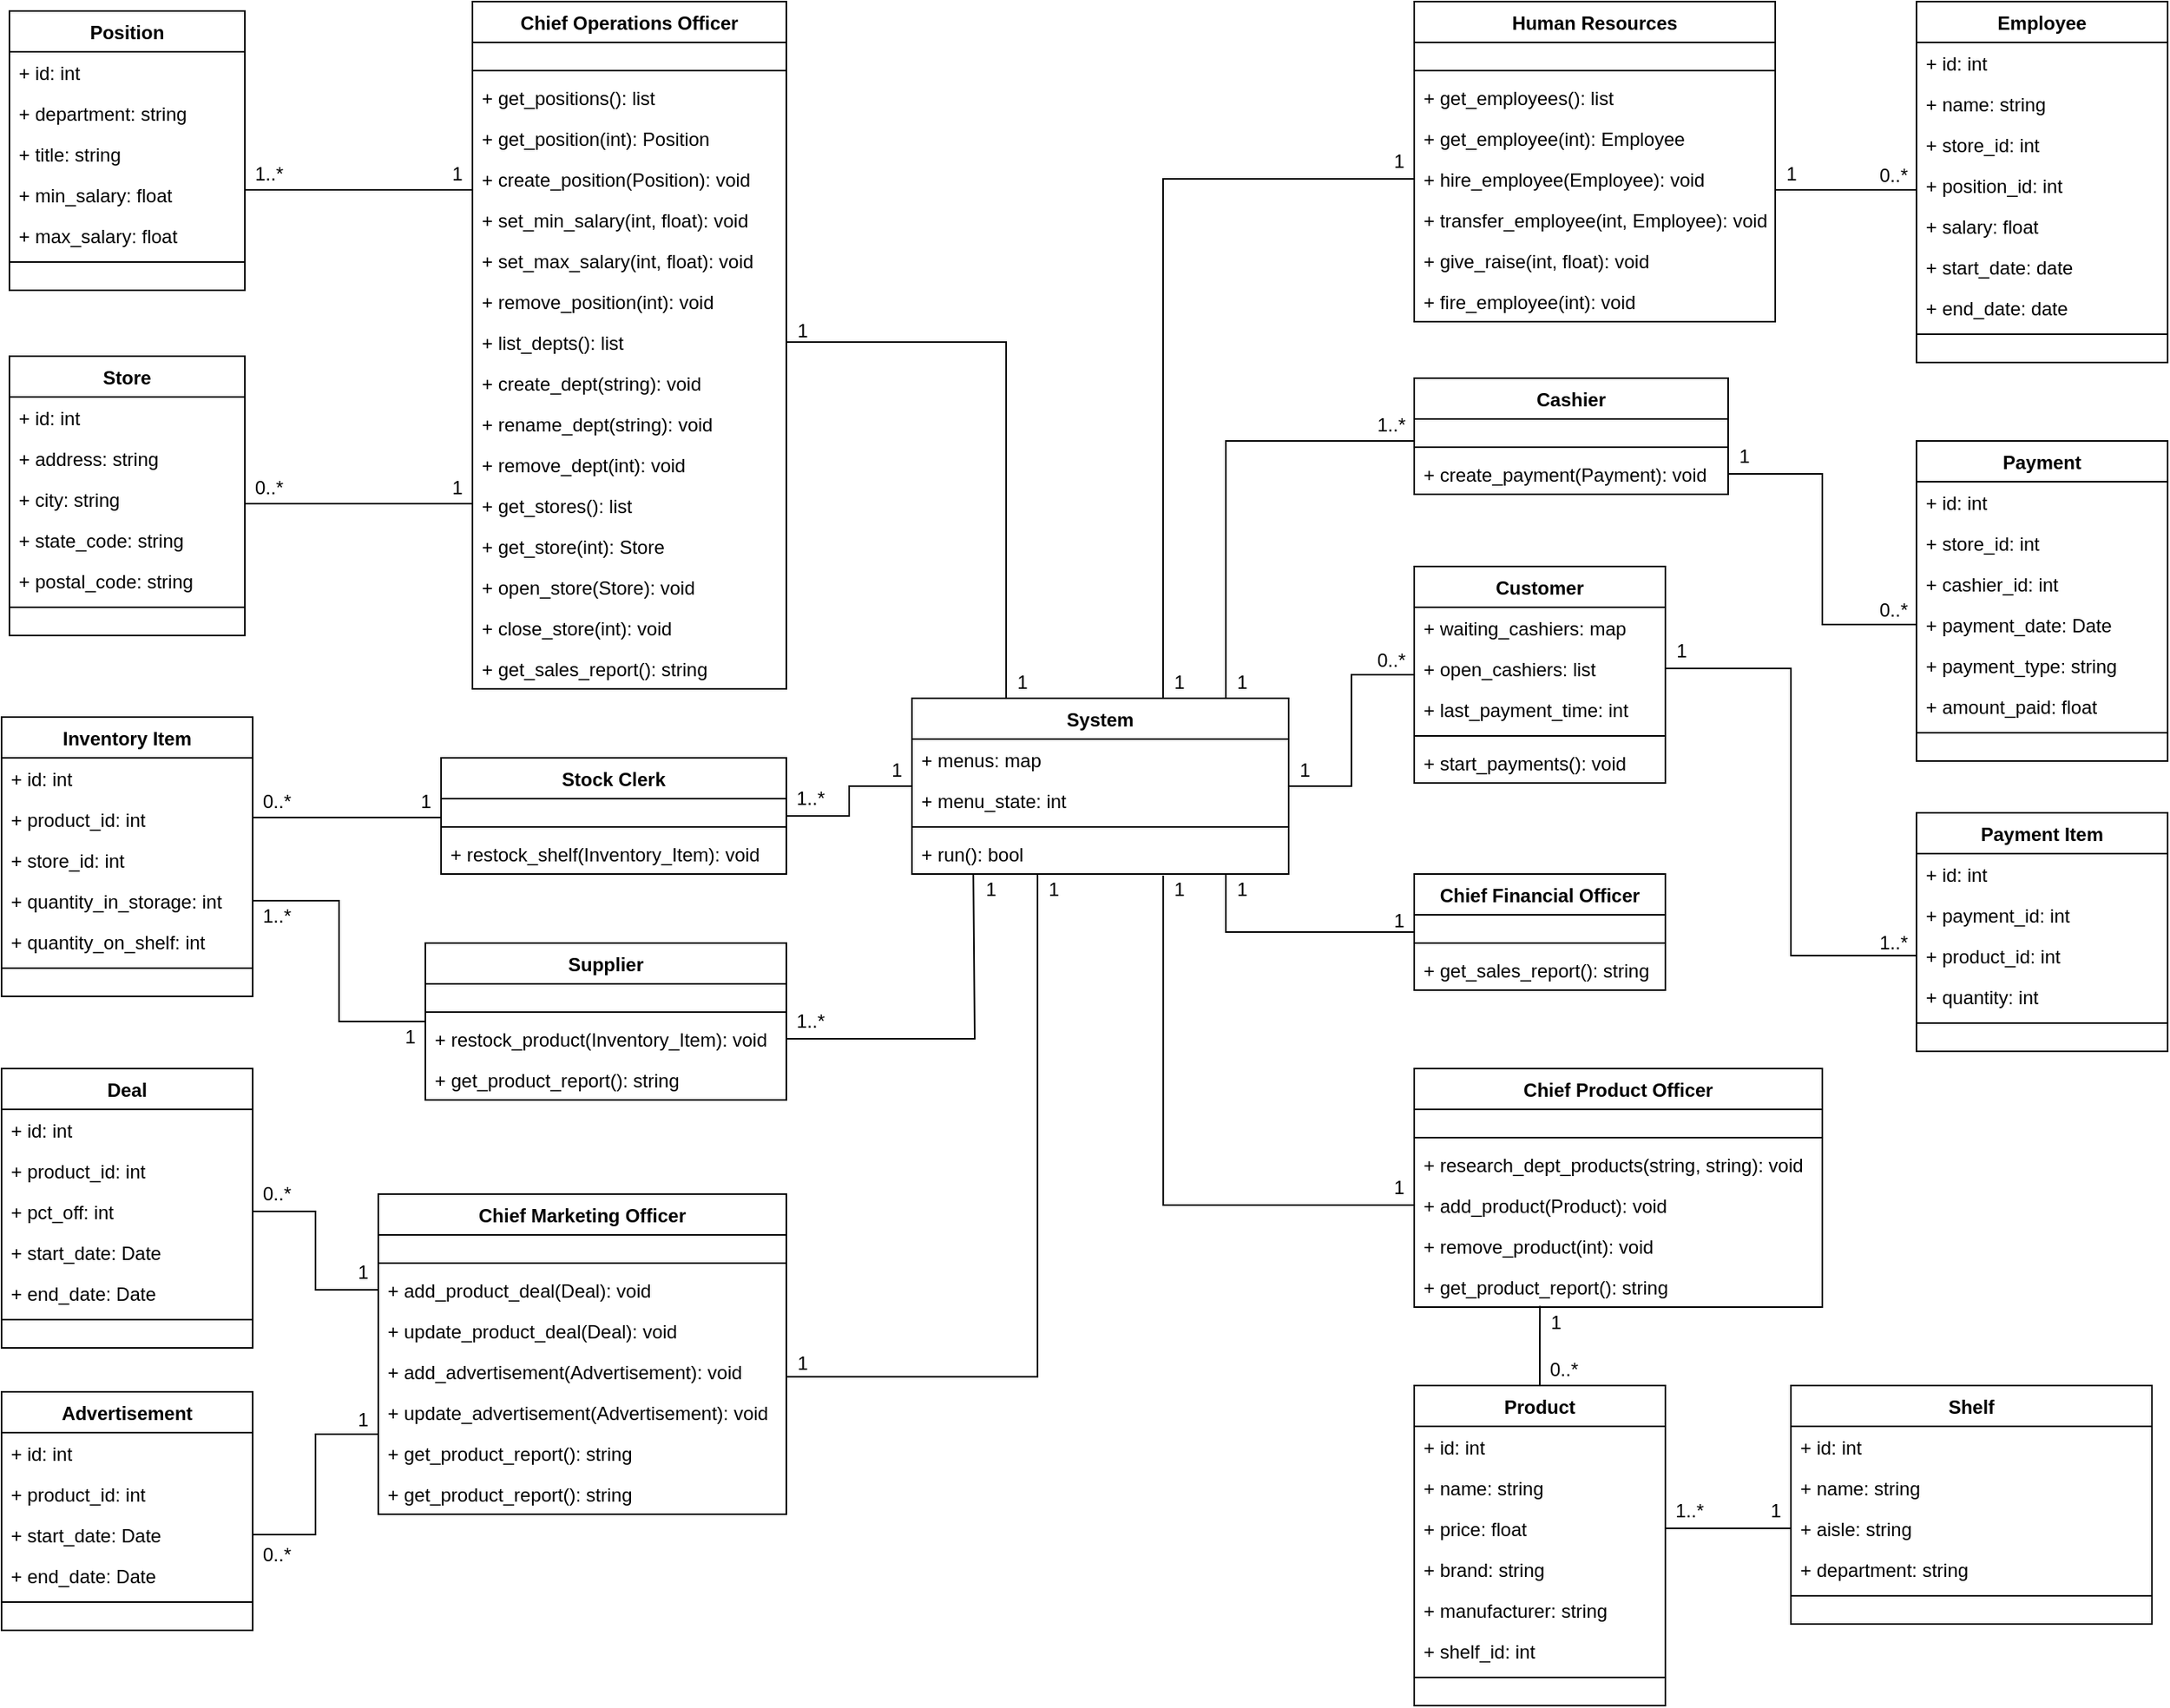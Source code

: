<mxfile version="14.7.6" type="device"><diagram id="C5RBs43oDa-KdzZeNtuy" name="Page-1"><mxGraphModel dx="868" dy="450" grid="1" gridSize="10" guides="1" tooltips="1" connect="1" arrows="1" fold="1" page="1" pageScale="1" pageWidth="827" pageHeight="1169" math="0" shadow="0"><root><mxCell id="WIyWlLk6GJQsqaUBKTNV-0"/><mxCell id="WIyWlLk6GJQsqaUBKTNV-1" parent="WIyWlLk6GJQsqaUBKTNV-0"/><mxCell id="Up5gFwmQNv7U5AucLlaA-191" style="edgeStyle=orthogonalEdgeStyle;rounded=0;orthogonalLoop=1;jettySize=auto;html=1;endArrow=none;endFill=0;entryX=1;entryY=-0.291;entryDx=0;entryDy=0;entryPerimeter=0;exitX=0.338;exitY=1;exitDx=0;exitDy=0;exitPerimeter=0;" edge="1" parent="WIyWlLk6GJQsqaUBKTNV-1" source="Up5gFwmQNv7U5AucLlaA-6"><mxGeometry relative="1" as="geometry"><mxPoint x="560" y="916.434" as="targetPoint"/><mxPoint x="734" y="596.002" as="sourcePoint"/><Array as="points"><mxPoint x="720" y="596"/><mxPoint x="720" y="916"/></Array></mxGeometry></mxCell><mxCell id="Up5gFwmQNv7U5AucLlaA-196" style="edgeStyle=orthogonalEdgeStyle;rounded=0;orthogonalLoop=1;jettySize=auto;html=1;exitX=0.163;exitY=1.115;exitDx=0;exitDy=0;entryX=1;entryY=0.5;entryDx=0;entryDy=0;endArrow=none;endFill=0;exitPerimeter=0;" edge="1" parent="WIyWlLk6GJQsqaUBKTNV-1" source="Up5gFwmQNv7U5AucLlaA-6"><mxGeometry relative="1" as="geometry"><mxPoint x="700" y="596" as="sourcePoint"/><mxPoint x="560" y="701" as="targetPoint"/><Array as="points"><mxPoint x="679" y="596"/><mxPoint x="680" y="701"/></Array></mxGeometry></mxCell><mxCell id="Up5gFwmQNv7U5AucLlaA-197" style="edgeStyle=orthogonalEdgeStyle;rounded=0;orthogonalLoop=1;jettySize=auto;html=1;exitX=0;exitY=0.5;exitDx=0;exitDy=0;endArrow=none;endFill=0;" edge="1" parent="WIyWlLk6GJQsqaUBKTNV-1" source="Up5gFwmQNv7U5AucLlaA-0" target="Up5gFwmQNv7U5AucLlaA-169"><mxGeometry relative="1" as="geometry"/></mxCell><mxCell id="Up5gFwmQNv7U5AucLlaA-198" style="edgeStyle=orthogonalEdgeStyle;rounded=0;orthogonalLoop=1;jettySize=auto;html=1;exitX=0.667;exitY=1.038;exitDx=0;exitDy=0;entryX=0;entryY=0.5;entryDx=0;entryDy=0;endArrow=none;endFill=0;exitPerimeter=0;" edge="1" parent="WIyWlLk6GJQsqaUBKTNV-1" source="Up5gFwmQNv7U5AucLlaA-6" target="Up5gFwmQNv7U5AucLlaA-83"><mxGeometry relative="1" as="geometry"><Array as="points"><mxPoint x="800" y="807"/></Array></mxGeometry></mxCell><mxCell id="Up5gFwmQNv7U5AucLlaA-199" style="edgeStyle=orthogonalEdgeStyle;rounded=0;orthogonalLoop=1;jettySize=auto;html=1;exitX=0.838;exitY=1;exitDx=0;exitDy=0;endArrow=none;endFill=0;exitPerimeter=0;" edge="1" parent="WIyWlLk6GJQsqaUBKTNV-1" source="Up5gFwmQNv7U5AucLlaA-6"><mxGeometry relative="1" as="geometry"><mxPoint x="820" y="596" as="sourcePoint"/><mxPoint x="960" y="633" as="targetPoint"/><Array as="points"><mxPoint x="840" y="596"/><mxPoint x="840" y="633"/></Array></mxGeometry></mxCell><mxCell id="Up5gFwmQNv7U5AucLlaA-200" style="edgeStyle=orthogonalEdgeStyle;rounded=0;orthogonalLoop=1;jettySize=auto;html=1;exitX=1;exitY=0.5;exitDx=0;exitDy=0;endArrow=none;endFill=0;" edge="1" parent="WIyWlLk6GJQsqaUBKTNV-1"><mxGeometry relative="1" as="geometry"><mxPoint x="880" y="540" as="sourcePoint"/><mxPoint x="960" y="469" as="targetPoint"/><Array as="points"><mxPoint x="920" y="540"/><mxPoint x="920" y="469"/></Array></mxGeometry></mxCell><mxCell id="Up5gFwmQNv7U5AucLlaA-201" style="edgeStyle=orthogonalEdgeStyle;rounded=0;orthogonalLoop=1;jettySize=auto;html=1;exitX=0.25;exitY=0;exitDx=0;exitDy=0;endArrow=none;endFill=0;entryX=1;entryY=0.5;entryDx=0;entryDy=0;" edge="1" parent="WIyWlLk6GJQsqaUBKTNV-1" source="Up5gFwmQNv7U5AucLlaA-0" target="Up5gFwmQNv7U5AucLlaA-24"><mxGeometry relative="1" as="geometry"><mxPoint x="580" y="230" as="targetPoint"/></mxGeometry></mxCell><mxCell id="Up5gFwmQNv7U5AucLlaA-202" style="edgeStyle=orthogonalEdgeStyle;rounded=0;orthogonalLoop=1;jettySize=auto;html=1;entryX=0;entryY=1;entryDx=0;entryDy=0;entryPerimeter=0;endArrow=none;endFill=0;" edge="1" parent="WIyWlLk6GJQsqaUBKTNV-1" target="Up5gFwmQNv7U5AucLlaA-150"><mxGeometry relative="1" as="geometry"><mxPoint x="840" y="485" as="sourcePoint"/><Array as="points"><mxPoint x="840" y="320"/></Array></mxGeometry></mxCell><mxCell id="Up5gFwmQNv7U5AucLlaA-203" style="edgeStyle=orthogonalEdgeStyle;rounded=0;orthogonalLoop=1;jettySize=auto;html=1;exitX=0.671;exitY=0.009;exitDx=0;exitDy=0;endArrow=none;endFill=0;entryX=0;entryY=0.5;entryDx=0;entryDy=0;exitPerimeter=0;" edge="1" parent="WIyWlLk6GJQsqaUBKTNV-1" source="Up5gFwmQNv7U5AucLlaA-0" target="Up5gFwmQNv7U5AucLlaA-53"><mxGeometry relative="1" as="geometry"><mxPoint x="820" y="180" as="targetPoint"/><Array as="points"><mxPoint x="801" y="484"/><mxPoint x="800" y="484"/><mxPoint x="800" y="153"/></Array></mxGeometry></mxCell><mxCell id="Up5gFwmQNv7U5AucLlaA-0" value="System" style="swimlane;fontStyle=1;align=center;verticalAlign=top;childLayout=stackLayout;horizontal=1;startSize=26;horizontalStack=0;resizeParent=1;resizeParentMax=0;resizeLast=0;collapsible=1;marginBottom=0;" vertex="1" parent="WIyWlLk6GJQsqaUBKTNV-1"><mxGeometry x="640" y="484" width="240" height="112" as="geometry"><mxRectangle x="544" y="140" width="80" height="26" as="alternateBounds"/></mxGeometry></mxCell><mxCell id="Up5gFwmQNv7U5AucLlaA-1" value="+ menus: map" style="text;strokeColor=none;fillColor=none;align=left;verticalAlign=top;spacingLeft=4;spacingRight=4;overflow=hidden;rotatable=0;points=[[0,0.5],[1,0.5]];portConstraint=eastwest;" vertex="1" parent="Up5gFwmQNv7U5AucLlaA-0"><mxGeometry y="26" width="240" height="26" as="geometry"/></mxCell><mxCell id="Up5gFwmQNv7U5AucLlaA-2" value="+ menu_state: int" style="text;strokeColor=none;fillColor=none;align=left;verticalAlign=top;spacingLeft=4;spacingRight=4;overflow=hidden;rotatable=0;points=[[0,0.5],[1,0.5]];portConstraint=eastwest;" vertex="1" parent="Up5gFwmQNv7U5AucLlaA-0"><mxGeometry y="52" width="240" height="26" as="geometry"/></mxCell><mxCell id="Up5gFwmQNv7U5AucLlaA-5" value="" style="line;strokeWidth=1;fillColor=none;align=left;verticalAlign=middle;spacingTop=-1;spacingLeft=3;spacingRight=3;rotatable=0;labelPosition=right;points=[];portConstraint=eastwest;" vertex="1" parent="Up5gFwmQNv7U5AucLlaA-0"><mxGeometry y="78" width="240" height="8" as="geometry"/></mxCell><mxCell id="Up5gFwmQNv7U5AucLlaA-6" value="+ run(): bool" style="text;strokeColor=none;fillColor=none;align=left;verticalAlign=top;spacingLeft=4;spacingRight=4;overflow=hidden;rotatable=0;points=[[0,0.5],[1,0.5]];portConstraint=eastwest;" vertex="1" parent="Up5gFwmQNv7U5AucLlaA-0"><mxGeometry y="86" width="240" height="26" as="geometry"/></mxCell><mxCell id="Up5gFwmQNv7U5AucLlaA-208" style="edgeStyle=orthogonalEdgeStyle;rounded=0;orthogonalLoop=1;jettySize=auto;html=1;exitX=0;exitY=0.25;exitDx=0;exitDy=0;entryX=1;entryY=0.5;entryDx=0;entryDy=0;endArrow=none;endFill=0;" edge="1" parent="WIyWlLk6GJQsqaUBKTNV-1"><mxGeometry relative="1" as="geometry"><mxPoint x="360" y="160" as="sourcePoint"/><mxPoint x="215" y="160" as="targetPoint"/><Array as="points"><mxPoint x="330" y="160"/><mxPoint x="330" y="160"/></Array></mxGeometry></mxCell><mxCell id="Up5gFwmQNv7U5AucLlaA-209" style="edgeStyle=orthogonalEdgeStyle;rounded=0;orthogonalLoop=1;jettySize=auto;html=1;exitX=0;exitY=0.75;exitDx=0;exitDy=0;entryX=1;entryY=0.5;entryDx=0;entryDy=0;endArrow=none;endFill=0;" edge="1" parent="WIyWlLk6GJQsqaUBKTNV-1"><mxGeometry relative="1" as="geometry"><mxPoint x="360" y="360" as="sourcePoint"/><mxPoint x="215" y="360" as="targetPoint"/><Array as="points"><mxPoint x="360" y="360"/><mxPoint x="215" y="360"/></Array></mxGeometry></mxCell><mxCell id="Up5gFwmQNv7U5AucLlaA-7" value="Chief Operations Officer" style="swimlane;fontStyle=1;align=center;verticalAlign=top;childLayout=stackLayout;horizontal=1;startSize=26;horizontalStack=0;resizeParent=1;resizeParentMax=0;resizeLast=0;collapsible=1;marginBottom=0;" vertex="1" parent="WIyWlLk6GJQsqaUBKTNV-1"><mxGeometry x="360" y="40" width="200" height="438" as="geometry"/></mxCell><mxCell id="Up5gFwmQNv7U5AucLlaA-29" value="" style="text;strokeColor=none;fillColor=none;align=left;verticalAlign=middle;spacingTop=-1;spacingLeft=4;spacingRight=4;rotatable=0;labelPosition=right;points=[];portConstraint=eastwest;" vertex="1" parent="Up5gFwmQNv7U5AucLlaA-7"><mxGeometry y="26" width="200" height="14" as="geometry"/></mxCell><mxCell id="Up5gFwmQNv7U5AucLlaA-9" value="" style="line;strokeWidth=1;fillColor=none;align=left;verticalAlign=middle;spacingTop=-1;spacingLeft=3;spacingRight=3;rotatable=0;labelPosition=right;points=[];portConstraint=eastwest;" vertex="1" parent="Up5gFwmQNv7U5AucLlaA-7"><mxGeometry y="40" width="200" height="8" as="geometry"/></mxCell><mxCell id="Up5gFwmQNv7U5AucLlaA-20" value="+ get_positions(): list" style="text;strokeColor=none;fillColor=none;align=left;verticalAlign=top;spacingLeft=4;spacingRight=4;overflow=hidden;rotatable=0;points=[[0,0.5],[1,0.5]];portConstraint=eastwest;" vertex="1" parent="Up5gFwmQNv7U5AucLlaA-7"><mxGeometry y="48" width="200" height="26" as="geometry"/></mxCell><mxCell id="Up5gFwmQNv7U5AucLlaA-21" value="+ get_position(int): Position" style="text;strokeColor=none;fillColor=none;align=left;verticalAlign=top;spacingLeft=4;spacingRight=4;overflow=hidden;rotatable=0;points=[[0,0.5],[1,0.5]];portConstraint=eastwest;" vertex="1" parent="Up5gFwmQNv7U5AucLlaA-7"><mxGeometry y="74" width="200" height="26" as="geometry"/></mxCell><mxCell id="Up5gFwmQNv7U5AucLlaA-11" value="+ create_position(Position): void" style="text;strokeColor=none;fillColor=none;align=left;verticalAlign=top;spacingLeft=4;spacingRight=4;overflow=hidden;rotatable=0;points=[[0,0.5],[1,0.5]];portConstraint=eastwest;" vertex="1" parent="Up5gFwmQNv7U5AucLlaA-7"><mxGeometry y="100" width="200" height="26" as="geometry"/></mxCell><mxCell id="Up5gFwmQNv7U5AucLlaA-18" value="+ set_min_salary(int, float): void" style="text;strokeColor=none;fillColor=none;align=left;verticalAlign=top;spacingLeft=4;spacingRight=4;overflow=hidden;rotatable=0;points=[[0,0.5],[1,0.5]];portConstraint=eastwest;" vertex="1" parent="Up5gFwmQNv7U5AucLlaA-7"><mxGeometry y="126" width="200" height="26" as="geometry"/></mxCell><mxCell id="Up5gFwmQNv7U5AucLlaA-19" value="+ set_max_salary(int, float): void" style="text;strokeColor=none;fillColor=none;align=left;verticalAlign=top;spacingLeft=4;spacingRight=4;overflow=hidden;rotatable=0;points=[[0,0.5],[1,0.5]];portConstraint=eastwest;" vertex="1" parent="Up5gFwmQNv7U5AucLlaA-7"><mxGeometry y="152" width="200" height="26" as="geometry"/></mxCell><mxCell id="Up5gFwmQNv7U5AucLlaA-23" value="+ remove_position(int): void" style="text;strokeColor=none;fillColor=none;align=left;verticalAlign=top;spacingLeft=4;spacingRight=4;overflow=hidden;rotatable=0;points=[[0,0.5],[1,0.5]];portConstraint=eastwest;" vertex="1" parent="Up5gFwmQNv7U5AucLlaA-7"><mxGeometry y="178" width="200" height="26" as="geometry"/></mxCell><mxCell id="Up5gFwmQNv7U5AucLlaA-24" value="+ list_depts(): list" style="text;strokeColor=none;fillColor=none;align=left;verticalAlign=top;spacingLeft=4;spacingRight=4;overflow=hidden;rotatable=0;points=[[0,0.5],[1,0.5]];portConstraint=eastwest;" vertex="1" parent="Up5gFwmQNv7U5AucLlaA-7"><mxGeometry y="204" width="200" height="26" as="geometry"/></mxCell><mxCell id="Up5gFwmQNv7U5AucLlaA-25" value="+ create_dept(string): void" style="text;strokeColor=none;fillColor=none;align=left;verticalAlign=top;spacingLeft=4;spacingRight=4;overflow=hidden;rotatable=0;points=[[0,0.5],[1,0.5]];portConstraint=eastwest;" vertex="1" parent="Up5gFwmQNv7U5AucLlaA-7"><mxGeometry y="230" width="200" height="26" as="geometry"/></mxCell><mxCell id="Up5gFwmQNv7U5AucLlaA-26" value="+ rename_dept(string): void" style="text;strokeColor=none;fillColor=none;align=left;verticalAlign=top;spacingLeft=4;spacingRight=4;overflow=hidden;rotatable=0;points=[[0,0.5],[1,0.5]];portConstraint=eastwest;" vertex="1" parent="Up5gFwmQNv7U5AucLlaA-7"><mxGeometry y="256" width="200" height="26" as="geometry"/></mxCell><mxCell id="Up5gFwmQNv7U5AucLlaA-27" value="+ remove_dept(int): void" style="text;strokeColor=none;fillColor=none;align=left;verticalAlign=top;spacingLeft=4;spacingRight=4;overflow=hidden;rotatable=0;points=[[0,0.5],[1,0.5]];portConstraint=eastwest;" vertex="1" parent="Up5gFwmQNv7U5AucLlaA-7"><mxGeometry y="282" width="200" height="26" as="geometry"/></mxCell><mxCell id="Up5gFwmQNv7U5AucLlaA-31" value="+ get_stores(): list" style="text;strokeColor=none;fillColor=none;align=left;verticalAlign=top;spacingLeft=4;spacingRight=4;overflow=hidden;rotatable=0;points=[[0,0.5],[1,0.5]];portConstraint=eastwest;" vertex="1" parent="Up5gFwmQNv7U5AucLlaA-7"><mxGeometry y="308" width="200" height="26" as="geometry"/></mxCell><mxCell id="Up5gFwmQNv7U5AucLlaA-32" value="+ get_store(int): Store" style="text;strokeColor=none;fillColor=none;align=left;verticalAlign=top;spacingLeft=4;spacingRight=4;overflow=hidden;rotatable=0;points=[[0,0.5],[1,0.5]];portConstraint=eastwest;" vertex="1" parent="Up5gFwmQNv7U5AucLlaA-7"><mxGeometry y="334" width="200" height="26" as="geometry"/></mxCell><mxCell id="Up5gFwmQNv7U5AucLlaA-33" value="+ open_store(Store): void" style="text;strokeColor=none;fillColor=none;align=left;verticalAlign=top;spacingLeft=4;spacingRight=4;overflow=hidden;rotatable=0;points=[[0,0.5],[1,0.5]];portConstraint=eastwest;" vertex="1" parent="Up5gFwmQNv7U5AucLlaA-7"><mxGeometry y="360" width="200" height="26" as="geometry"/></mxCell><mxCell id="Up5gFwmQNv7U5AucLlaA-34" value="+ close_store(int): void" style="text;strokeColor=none;fillColor=none;align=left;verticalAlign=top;spacingLeft=4;spacingRight=4;overflow=hidden;rotatable=0;points=[[0,0.5],[1,0.5]];portConstraint=eastwest;" vertex="1" parent="Up5gFwmQNv7U5AucLlaA-7"><mxGeometry y="386" width="200" height="26" as="geometry"/></mxCell><mxCell id="Up5gFwmQNv7U5AucLlaA-35" value="+ get_sales_report(): string" style="text;strokeColor=none;fillColor=none;align=left;verticalAlign=top;spacingLeft=4;spacingRight=4;overflow=hidden;rotatable=0;points=[[0,0.5],[1,0.5]];portConstraint=eastwest;" vertex="1" parent="Up5gFwmQNv7U5AucLlaA-7"><mxGeometry y="412" width="200" height="26" as="geometry"/></mxCell><mxCell id="Up5gFwmQNv7U5AucLlaA-12" value="Position" style="swimlane;fontStyle=1;align=center;verticalAlign=top;childLayout=stackLayout;horizontal=1;startSize=26;horizontalStack=0;resizeParent=1;resizeParentMax=0;resizeLast=0;collapsible=1;marginBottom=0;" vertex="1" parent="WIyWlLk6GJQsqaUBKTNV-1"><mxGeometry x="65" y="46" width="150" height="178" as="geometry"><mxRectangle x="60" y="60" width="80" height="26" as="alternateBounds"/></mxGeometry></mxCell><mxCell id="Up5gFwmQNv7U5AucLlaA-13" value="+ id: int" style="text;strokeColor=none;fillColor=none;align=left;verticalAlign=top;spacingLeft=4;spacingRight=4;overflow=hidden;rotatable=0;points=[[0,0.5],[1,0.5]];portConstraint=eastwest;" vertex="1" parent="Up5gFwmQNv7U5AucLlaA-12"><mxGeometry y="26" width="150" height="26" as="geometry"/></mxCell><mxCell id="Up5gFwmQNv7U5AucLlaA-14" value="+ department: string" style="text;strokeColor=none;fillColor=none;align=left;verticalAlign=top;spacingLeft=4;spacingRight=4;overflow=hidden;rotatable=0;points=[[0,0.5],[1,0.5]];portConstraint=eastwest;" vertex="1" parent="Up5gFwmQNv7U5AucLlaA-12"><mxGeometry y="52" width="150" height="26" as="geometry"/></mxCell><mxCell id="Up5gFwmQNv7U5AucLlaA-15" value="+ title: string" style="text;strokeColor=none;fillColor=none;align=left;verticalAlign=top;spacingLeft=4;spacingRight=4;overflow=hidden;rotatable=0;points=[[0,0.5],[1,0.5]];portConstraint=eastwest;" vertex="1" parent="Up5gFwmQNv7U5AucLlaA-12"><mxGeometry y="78" width="150" height="26" as="geometry"/></mxCell><mxCell id="Up5gFwmQNv7U5AucLlaA-16" value="+ min_salary: float" style="text;strokeColor=none;fillColor=none;align=left;verticalAlign=top;spacingLeft=4;spacingRight=4;overflow=hidden;rotatable=0;points=[[0,0.5],[1,0.5]];portConstraint=eastwest;" vertex="1" parent="Up5gFwmQNv7U5AucLlaA-12"><mxGeometry y="104" width="150" height="26" as="geometry"/></mxCell><mxCell id="Up5gFwmQNv7U5AucLlaA-17" value="+ max_salary: float" style="text;strokeColor=none;fillColor=none;align=left;verticalAlign=top;spacingLeft=4;spacingRight=4;overflow=hidden;rotatable=0;points=[[0,0.5],[1,0.5]];portConstraint=eastwest;" vertex="1" parent="Up5gFwmQNv7U5AucLlaA-12"><mxGeometry y="130" width="150" height="26" as="geometry"/></mxCell><mxCell id="Up5gFwmQNv7U5AucLlaA-28" value="" style="line;strokeWidth=1;fillColor=none;align=left;verticalAlign=middle;spacingTop=-1;spacingLeft=3;spacingRight=3;rotatable=0;labelPosition=right;points=[];portConstraint=eastwest;" vertex="1" parent="Up5gFwmQNv7U5AucLlaA-12"><mxGeometry y="156" width="150" height="8" as="geometry"/></mxCell><mxCell id="Up5gFwmQNv7U5AucLlaA-30" value="" style="text;strokeColor=none;fillColor=none;align=left;verticalAlign=middle;spacingTop=-1;spacingLeft=4;spacingRight=4;rotatable=0;labelPosition=right;points=[];portConstraint=eastwest;" vertex="1" parent="Up5gFwmQNv7U5AucLlaA-12"><mxGeometry y="164" width="150" height="14" as="geometry"/></mxCell><mxCell id="Up5gFwmQNv7U5AucLlaA-36" value="Store" style="swimlane;fontStyle=1;align=center;verticalAlign=top;childLayout=stackLayout;horizontal=1;startSize=26;horizontalStack=0;resizeParent=1;resizeParentMax=0;resizeLast=0;collapsible=1;marginBottom=0;" vertex="1" parent="WIyWlLk6GJQsqaUBKTNV-1"><mxGeometry x="65" y="266" width="150" height="178" as="geometry"><mxRectangle x="544" y="224" width="80" height="26" as="alternateBounds"/></mxGeometry></mxCell><mxCell id="Up5gFwmQNv7U5AucLlaA-37" value="+ id: int" style="text;strokeColor=none;fillColor=none;align=left;verticalAlign=top;spacingLeft=4;spacingRight=4;overflow=hidden;rotatable=0;points=[[0,0.5],[1,0.5]];portConstraint=eastwest;" vertex="1" parent="Up5gFwmQNv7U5AucLlaA-36"><mxGeometry y="26" width="150" height="26" as="geometry"/></mxCell><mxCell id="Up5gFwmQNv7U5AucLlaA-38" value="+ address: string" style="text;strokeColor=none;fillColor=none;align=left;verticalAlign=top;spacingLeft=4;spacingRight=4;overflow=hidden;rotatable=0;points=[[0,0.5],[1,0.5]];portConstraint=eastwest;" vertex="1" parent="Up5gFwmQNv7U5AucLlaA-36"><mxGeometry y="52" width="150" height="26" as="geometry"/></mxCell><mxCell id="Up5gFwmQNv7U5AucLlaA-39" value="+ city: string" style="text;strokeColor=none;fillColor=none;align=left;verticalAlign=top;spacingLeft=4;spacingRight=4;overflow=hidden;rotatable=0;points=[[0,0.5],[1,0.5]];portConstraint=eastwest;" vertex="1" parent="Up5gFwmQNv7U5AucLlaA-36"><mxGeometry y="78" width="150" height="26" as="geometry"/></mxCell><mxCell id="Up5gFwmQNv7U5AucLlaA-40" value="+ state_code: string" style="text;strokeColor=none;fillColor=none;align=left;verticalAlign=top;spacingLeft=4;spacingRight=4;overflow=hidden;rotatable=0;points=[[0,0.5],[1,0.5]];portConstraint=eastwest;" vertex="1" parent="Up5gFwmQNv7U5AucLlaA-36"><mxGeometry y="104" width="150" height="26" as="geometry"/></mxCell><mxCell id="Up5gFwmQNv7U5AucLlaA-41" value="+ postal_code: string" style="text;strokeColor=none;fillColor=none;align=left;verticalAlign=top;spacingLeft=4;spacingRight=4;overflow=hidden;rotatable=0;points=[[0,0.5],[1,0.5]];portConstraint=eastwest;" vertex="1" parent="Up5gFwmQNv7U5AucLlaA-36"><mxGeometry y="130" width="150" height="26" as="geometry"/></mxCell><mxCell id="Up5gFwmQNv7U5AucLlaA-43" value="" style="line;strokeWidth=1;fillColor=none;align=left;verticalAlign=middle;spacingTop=-1;spacingLeft=3;spacingRight=3;rotatable=0;labelPosition=right;points=[];portConstraint=eastwest;" vertex="1" parent="Up5gFwmQNv7U5AucLlaA-36"><mxGeometry y="156" width="150" height="8" as="geometry"/></mxCell><mxCell id="Up5gFwmQNv7U5AucLlaA-49" value="" style="text;strokeColor=none;fillColor=none;align=left;verticalAlign=middle;spacingTop=-1;spacingLeft=4;spacingRight=4;rotatable=0;labelPosition=right;points=[];portConstraint=eastwest;" vertex="1" parent="Up5gFwmQNv7U5AucLlaA-36"><mxGeometry y="164" width="150" height="14" as="geometry"/></mxCell><mxCell id="Up5gFwmQNv7U5AucLlaA-50" value="Human Resources" style="swimlane;fontStyle=1;align=center;verticalAlign=top;childLayout=stackLayout;horizontal=1;startSize=26;horizontalStack=0;resizeParent=1;resizeParentMax=0;resizeLast=0;collapsible=1;marginBottom=0;" vertex="1" parent="WIyWlLk6GJQsqaUBKTNV-1"><mxGeometry x="960" y="40" width="230" height="204" as="geometry"/></mxCell><mxCell id="Up5gFwmQNv7U5AucLlaA-54" value="" style="text;strokeColor=none;fillColor=none;align=left;verticalAlign=middle;spacingTop=-1;spacingLeft=4;spacingRight=4;rotatable=0;labelPosition=right;points=[];portConstraint=eastwest;" vertex="1" parent="Up5gFwmQNv7U5AucLlaA-50"><mxGeometry y="26" width="230" height="14" as="geometry"/></mxCell><mxCell id="Up5gFwmQNv7U5AucLlaA-52" value="" style="line;strokeWidth=1;fillColor=none;align=left;verticalAlign=middle;spacingTop=-1;spacingLeft=3;spacingRight=3;rotatable=0;labelPosition=right;points=[];portConstraint=eastwest;" vertex="1" parent="Up5gFwmQNv7U5AucLlaA-50"><mxGeometry y="40" width="230" height="8" as="geometry"/></mxCell><mxCell id="Up5gFwmQNv7U5AucLlaA-57" value="+ get_employees(): list" style="text;strokeColor=none;fillColor=none;align=left;verticalAlign=top;spacingLeft=4;spacingRight=4;overflow=hidden;rotatable=0;points=[[0,0.5],[1,0.5]];portConstraint=eastwest;" vertex="1" parent="Up5gFwmQNv7U5AucLlaA-50"><mxGeometry y="48" width="230" height="26" as="geometry"/></mxCell><mxCell id="Up5gFwmQNv7U5AucLlaA-56" value="+ get_employee(int): Employee" style="text;strokeColor=none;fillColor=none;align=left;verticalAlign=top;spacingLeft=4;spacingRight=4;overflow=hidden;rotatable=0;points=[[0,0.5],[1,0.5]];portConstraint=eastwest;" vertex="1" parent="Up5gFwmQNv7U5AucLlaA-50"><mxGeometry y="74" width="230" height="26" as="geometry"/></mxCell><mxCell id="Up5gFwmQNv7U5AucLlaA-53" value="+ hire_employee(Employee): void" style="text;strokeColor=none;fillColor=none;align=left;verticalAlign=top;spacingLeft=4;spacingRight=4;overflow=hidden;rotatable=0;points=[[0,0.5],[1,0.5]];portConstraint=eastwest;" vertex="1" parent="Up5gFwmQNv7U5AucLlaA-50"><mxGeometry y="100" width="230" height="26" as="geometry"/></mxCell><mxCell id="Up5gFwmQNv7U5AucLlaA-55" value="+ transfer_employee(int, Employee): void" style="text;strokeColor=none;fillColor=none;align=left;verticalAlign=top;spacingLeft=4;spacingRight=4;overflow=hidden;rotatable=0;points=[[0,0.5],[1,0.5]];portConstraint=eastwest;" vertex="1" parent="Up5gFwmQNv7U5AucLlaA-50"><mxGeometry y="126" width="230" height="26" as="geometry"/></mxCell><mxCell id="Up5gFwmQNv7U5AucLlaA-59" value="+ give_raise(int, float): void" style="text;strokeColor=none;fillColor=none;align=left;verticalAlign=top;spacingLeft=4;spacingRight=4;overflow=hidden;rotatable=0;points=[[0,0.5],[1,0.5]];portConstraint=eastwest;" vertex="1" parent="Up5gFwmQNv7U5AucLlaA-50"><mxGeometry y="152" width="230" height="26" as="geometry"/></mxCell><mxCell id="Up5gFwmQNv7U5AucLlaA-58" value="+ fire_employee(int): void" style="text;strokeColor=none;fillColor=none;align=left;verticalAlign=top;spacingLeft=4;spacingRight=4;overflow=hidden;rotatable=0;points=[[0,0.5],[1,0.5]];portConstraint=eastwest;" vertex="1" parent="Up5gFwmQNv7U5AucLlaA-50"><mxGeometry y="178" width="230" height="26" as="geometry"/></mxCell><mxCell id="Up5gFwmQNv7U5AucLlaA-61" value="Employee" style="swimlane;fontStyle=1;align=center;verticalAlign=top;childLayout=stackLayout;horizontal=1;startSize=26;horizontalStack=0;resizeParent=1;resizeParentMax=0;resizeLast=0;collapsible=1;marginBottom=0;" vertex="1" parent="WIyWlLk6GJQsqaUBKTNV-1"><mxGeometry x="1280" y="40" width="160" height="230" as="geometry"><mxRectangle x="380" y="60" width="90" height="26" as="alternateBounds"/></mxGeometry></mxCell><mxCell id="Up5gFwmQNv7U5AucLlaA-63" value="+ id: int" style="text;strokeColor=none;fillColor=none;align=left;verticalAlign=top;spacingLeft=4;spacingRight=4;overflow=hidden;rotatable=0;points=[[0,0.5],[1,0.5]];portConstraint=eastwest;" vertex="1" parent="Up5gFwmQNv7U5AucLlaA-61"><mxGeometry y="26" width="160" height="26" as="geometry"/></mxCell><mxCell id="Up5gFwmQNv7U5AucLlaA-62" value="+ name: string" style="text;strokeColor=none;fillColor=none;align=left;verticalAlign=top;spacingLeft=4;spacingRight=4;overflow=hidden;rotatable=0;points=[[0,0.5],[1,0.5]];portConstraint=eastwest;" vertex="1" parent="Up5gFwmQNv7U5AucLlaA-61"><mxGeometry y="52" width="160" height="26" as="geometry"/></mxCell><mxCell id="Up5gFwmQNv7U5AucLlaA-64" value="+ store_id: int" style="text;strokeColor=none;fillColor=none;align=left;verticalAlign=top;spacingLeft=4;spacingRight=4;overflow=hidden;rotatable=0;points=[[0,0.5],[1,0.5]];portConstraint=eastwest;" vertex="1" parent="Up5gFwmQNv7U5AucLlaA-61"><mxGeometry y="78" width="160" height="26" as="geometry"/></mxCell><mxCell id="Up5gFwmQNv7U5AucLlaA-65" value="+ position_id: int" style="text;strokeColor=none;fillColor=none;align=left;verticalAlign=top;spacingLeft=4;spacingRight=4;overflow=hidden;rotatable=0;points=[[0,0.5],[1,0.5]];portConstraint=eastwest;" vertex="1" parent="Up5gFwmQNv7U5AucLlaA-61"><mxGeometry y="104" width="160" height="26" as="geometry"/></mxCell><mxCell id="Up5gFwmQNv7U5AucLlaA-66" value="+ salary: float" style="text;strokeColor=none;fillColor=none;align=left;verticalAlign=top;spacingLeft=4;spacingRight=4;overflow=hidden;rotatable=0;points=[[0,0.5],[1,0.5]];portConstraint=eastwest;" vertex="1" parent="Up5gFwmQNv7U5AucLlaA-61"><mxGeometry y="130" width="160" height="26" as="geometry"/></mxCell><mxCell id="Up5gFwmQNv7U5AucLlaA-67" value="+ start_date: date" style="text;strokeColor=none;fillColor=none;align=left;verticalAlign=top;spacingLeft=4;spacingRight=4;overflow=hidden;rotatable=0;points=[[0,0.5],[1,0.5]];portConstraint=eastwest;" vertex="1" parent="Up5gFwmQNv7U5AucLlaA-61"><mxGeometry y="156" width="160" height="26" as="geometry"/></mxCell><mxCell id="Up5gFwmQNv7U5AucLlaA-68" value="+ end_date: date" style="text;strokeColor=none;fillColor=none;align=left;verticalAlign=top;spacingLeft=4;spacingRight=4;overflow=hidden;rotatable=0;points=[[0,0.5],[1,0.5]];portConstraint=eastwest;" vertex="1" parent="Up5gFwmQNv7U5AucLlaA-61"><mxGeometry y="182" width="160" height="26" as="geometry"/></mxCell><mxCell id="Up5gFwmQNv7U5AucLlaA-69" value="" style="line;strokeWidth=1;fillColor=none;align=left;verticalAlign=middle;spacingTop=-1;spacingLeft=3;spacingRight=3;rotatable=0;labelPosition=right;points=[];portConstraint=eastwest;" vertex="1" parent="Up5gFwmQNv7U5AucLlaA-61"><mxGeometry y="208" width="160" height="8" as="geometry"/></mxCell><mxCell id="Up5gFwmQNv7U5AucLlaA-71" value="" style="text;strokeColor=none;fillColor=none;align=left;verticalAlign=middle;spacingTop=-1;spacingLeft=4;spacingRight=4;rotatable=0;labelPosition=right;points=[];portConstraint=eastwest;" vertex="1" parent="Up5gFwmQNv7U5AucLlaA-61"><mxGeometry y="216" width="160" height="14" as="geometry"/></mxCell><mxCell id="Up5gFwmQNv7U5AucLlaA-72" value="Chief Financial Officer" style="swimlane;fontStyle=1;align=center;verticalAlign=top;childLayout=stackLayout;horizontal=1;startSize=26;horizontalStack=0;resizeParent=1;resizeParentMax=0;resizeLast=0;collapsible=1;marginBottom=0;" vertex="1" parent="WIyWlLk6GJQsqaUBKTNV-1"><mxGeometry x="960" y="596" width="160" height="74" as="geometry"/></mxCell><mxCell id="Up5gFwmQNv7U5AucLlaA-77" value="" style="text;strokeColor=none;fillColor=none;align=left;verticalAlign=middle;spacingTop=-1;spacingLeft=4;spacingRight=4;rotatable=0;labelPosition=right;points=[];portConstraint=eastwest;" vertex="1" parent="Up5gFwmQNv7U5AucLlaA-72"><mxGeometry y="26" width="160" height="14" as="geometry"/></mxCell><mxCell id="Up5gFwmQNv7U5AucLlaA-74" value="" style="line;strokeWidth=1;fillColor=none;align=left;verticalAlign=middle;spacingTop=-1;spacingLeft=3;spacingRight=3;rotatable=0;labelPosition=right;points=[];portConstraint=eastwest;" vertex="1" parent="Up5gFwmQNv7U5AucLlaA-72"><mxGeometry y="40" width="160" height="8" as="geometry"/></mxCell><mxCell id="Up5gFwmQNv7U5AucLlaA-76" value="+ get_sales_report(): string" style="text;strokeColor=none;fillColor=none;align=left;verticalAlign=top;spacingLeft=4;spacingRight=4;overflow=hidden;rotatable=0;points=[[0,0.5],[1,0.5]];portConstraint=eastwest;" vertex="1" parent="Up5gFwmQNv7U5AucLlaA-72"><mxGeometry y="48" width="160" height="26" as="geometry"/></mxCell><mxCell id="Up5gFwmQNv7U5AucLlaA-78" value="Chief Product Officer" style="swimlane;fontStyle=1;align=center;verticalAlign=top;childLayout=stackLayout;horizontal=1;startSize=26;horizontalStack=0;resizeParent=1;resizeParentMax=0;resizeLast=0;collapsible=1;marginBottom=0;" vertex="1" parent="WIyWlLk6GJQsqaUBKTNV-1"><mxGeometry x="960" y="720" width="260" height="152" as="geometry"/></mxCell><mxCell id="Up5gFwmQNv7U5AucLlaA-82" value="" style="text;strokeColor=none;fillColor=none;align=left;verticalAlign=middle;spacingTop=-1;spacingLeft=4;spacingRight=4;rotatable=0;labelPosition=right;points=[];portConstraint=eastwest;" vertex="1" parent="Up5gFwmQNv7U5AucLlaA-78"><mxGeometry y="26" width="260" height="14" as="geometry"/></mxCell><mxCell id="Up5gFwmQNv7U5AucLlaA-80" value="" style="line;strokeWidth=1;fillColor=none;align=left;verticalAlign=middle;spacingTop=-1;spacingLeft=3;spacingRight=3;rotatable=0;labelPosition=right;points=[];portConstraint=eastwest;" vertex="1" parent="Up5gFwmQNv7U5AucLlaA-78"><mxGeometry y="40" width="260" height="8" as="geometry"/></mxCell><mxCell id="Up5gFwmQNv7U5AucLlaA-81" value="+ research_dept_products(string, string): void" style="text;strokeColor=none;fillColor=none;align=left;verticalAlign=top;spacingLeft=4;spacingRight=4;overflow=hidden;rotatable=0;points=[[0,0.5],[1,0.5]];portConstraint=eastwest;" vertex="1" parent="Up5gFwmQNv7U5AucLlaA-78"><mxGeometry y="48" width="260" height="26" as="geometry"/></mxCell><mxCell id="Up5gFwmQNv7U5AucLlaA-83" value="+ add_product(Product): void" style="text;strokeColor=none;fillColor=none;align=left;verticalAlign=top;spacingLeft=4;spacingRight=4;overflow=hidden;rotatable=0;points=[[0,0.5],[1,0.5]];portConstraint=eastwest;" vertex="1" parent="Up5gFwmQNv7U5AucLlaA-78"><mxGeometry y="74" width="260" height="26" as="geometry"/></mxCell><mxCell id="Up5gFwmQNv7U5AucLlaA-84" value="+ remove_product(int): void" style="text;strokeColor=none;fillColor=none;align=left;verticalAlign=top;spacingLeft=4;spacingRight=4;overflow=hidden;rotatable=0;points=[[0,0.5],[1,0.5]];portConstraint=eastwest;" vertex="1" parent="Up5gFwmQNv7U5AucLlaA-78"><mxGeometry y="100" width="260" height="26" as="geometry"/></mxCell><mxCell id="Up5gFwmQNv7U5AucLlaA-85" value="+ get_product_report(): string" style="text;strokeColor=none;fillColor=none;align=left;verticalAlign=top;spacingLeft=4;spacingRight=4;overflow=hidden;rotatable=0;points=[[0,0.5],[1,0.5]];portConstraint=eastwest;" vertex="1" parent="Up5gFwmQNv7U5AucLlaA-78"><mxGeometry y="126" width="260" height="26" as="geometry"/></mxCell><mxCell id="Up5gFwmQNv7U5AucLlaA-205" style="edgeStyle=orthogonalEdgeStyle;rounded=0;orthogonalLoop=1;jettySize=auto;html=1;exitX=0;exitY=0.75;exitDx=0;exitDy=0;entryX=1;entryY=0.5;entryDx=0;entryDy=0;endArrow=none;endFill=0;" edge="1" parent="WIyWlLk6GJQsqaUBKTNV-1" source="Up5gFwmQNv7U5AucLlaA-86" target="Up5gFwmQNv7U5AucLlaA-130"><mxGeometry relative="1" as="geometry"/></mxCell><mxCell id="Up5gFwmQNv7U5AucLlaA-86" value="Chief Marketing Officer" style="swimlane;fontStyle=1;align=center;verticalAlign=top;childLayout=stackLayout;horizontal=1;startSize=26;horizontalStack=0;resizeParent=1;resizeParentMax=0;resizeLast=0;collapsible=1;marginBottom=0;" vertex="1" parent="WIyWlLk6GJQsqaUBKTNV-1"><mxGeometry x="300" y="800" width="260" height="204" as="geometry"/></mxCell><mxCell id="Up5gFwmQNv7U5AucLlaA-90" value="" style="text;strokeColor=none;fillColor=none;align=left;verticalAlign=middle;spacingTop=-1;spacingLeft=4;spacingRight=4;rotatable=0;labelPosition=right;points=[];portConstraint=eastwest;" vertex="1" parent="Up5gFwmQNv7U5AucLlaA-86"><mxGeometry y="26" width="260" height="14" as="geometry"/></mxCell><mxCell id="Up5gFwmQNv7U5AucLlaA-88" value="" style="line;strokeWidth=1;fillColor=none;align=left;verticalAlign=middle;spacingTop=-1;spacingLeft=3;spacingRight=3;rotatable=0;labelPosition=right;points=[];portConstraint=eastwest;" vertex="1" parent="Up5gFwmQNv7U5AucLlaA-86"><mxGeometry y="40" width="260" height="8" as="geometry"/></mxCell><mxCell id="Up5gFwmQNv7U5AucLlaA-89" value="+ add_product_deal(Deal): void" style="text;strokeColor=none;fillColor=none;align=left;verticalAlign=top;spacingLeft=4;spacingRight=4;overflow=hidden;rotatable=0;points=[[0,0.5],[1,0.5]];portConstraint=eastwest;" vertex="1" parent="Up5gFwmQNv7U5AucLlaA-86"><mxGeometry y="48" width="260" height="26" as="geometry"/></mxCell><mxCell id="Up5gFwmQNv7U5AucLlaA-110" value="+ update_product_deal(Deal): void" style="text;strokeColor=none;fillColor=none;align=left;verticalAlign=top;spacingLeft=4;spacingRight=4;overflow=hidden;rotatable=0;points=[[0,0.5],[1,0.5]];portConstraint=eastwest;" vertex="1" parent="Up5gFwmQNv7U5AucLlaA-86"><mxGeometry y="74" width="260" height="26" as="geometry"/></mxCell><mxCell id="Up5gFwmQNv7U5AucLlaA-112" value="+ add_advertisement(Advertisement): void" style="text;strokeColor=none;fillColor=none;align=left;verticalAlign=top;spacingLeft=4;spacingRight=4;overflow=hidden;rotatable=0;points=[[0,0.5],[1,0.5]];portConstraint=eastwest;" vertex="1" parent="Up5gFwmQNv7U5AucLlaA-86"><mxGeometry y="100" width="260" height="26" as="geometry"/></mxCell><mxCell id="Up5gFwmQNv7U5AucLlaA-113" value="+ update_advertisement(Advertisement): void" style="text;strokeColor=none;fillColor=none;align=left;verticalAlign=top;spacingLeft=4;spacingRight=4;overflow=hidden;rotatable=0;points=[[0,0.5],[1,0.5]];portConstraint=eastwest;" vertex="1" parent="Up5gFwmQNv7U5AucLlaA-86"><mxGeometry y="126" width="260" height="26" as="geometry"/></mxCell><mxCell id="Up5gFwmQNv7U5AucLlaA-111" value="+ get_product_report(): string" style="text;strokeColor=none;fillColor=none;align=left;verticalAlign=top;spacingLeft=4;spacingRight=4;overflow=hidden;rotatable=0;points=[[0,0.5],[1,0.5]];portConstraint=eastwest;" vertex="1" parent="Up5gFwmQNv7U5AucLlaA-86"><mxGeometry y="152" width="260" height="26" as="geometry"/></mxCell><mxCell id="Up5gFwmQNv7U5AucLlaA-185" value="+ get_product_report(): string" style="text;strokeColor=none;fillColor=none;align=left;verticalAlign=top;spacingLeft=4;spacingRight=4;overflow=hidden;rotatable=0;points=[[0,0.5],[1,0.5]];portConstraint=eastwest;" vertex="1" parent="Up5gFwmQNv7U5AucLlaA-86"><mxGeometry y="178" width="260" height="26" as="geometry"/></mxCell><mxCell id="Up5gFwmQNv7U5AucLlaA-186" style="edgeStyle=orthogonalEdgeStyle;rounded=0;orthogonalLoop=1;jettySize=auto;html=1;exitX=0.5;exitY=0;exitDx=0;exitDy=0;entryX=0.308;entryY=0.973;entryDx=0;entryDy=0;entryPerimeter=0;endArrow=none;endFill=0;" edge="1" parent="WIyWlLk6GJQsqaUBKTNV-1" source="Up5gFwmQNv7U5AucLlaA-92" target="Up5gFwmQNv7U5AucLlaA-85"><mxGeometry relative="1" as="geometry"/></mxCell><mxCell id="Up5gFwmQNv7U5AucLlaA-92" value="Product" style="swimlane;fontStyle=1;align=center;verticalAlign=top;childLayout=stackLayout;horizontal=1;startSize=26;horizontalStack=0;resizeParent=1;resizeParentMax=0;resizeLast=0;collapsible=1;marginBottom=0;" vertex="1" parent="WIyWlLk6GJQsqaUBKTNV-1"><mxGeometry x="960" y="922" width="160" height="204" as="geometry"><mxRectangle x="370" y="310" width="80" height="26" as="alternateBounds"/></mxGeometry></mxCell><mxCell id="Up5gFwmQNv7U5AucLlaA-101" value="+ id: int" style="text;strokeColor=none;fillColor=none;align=left;verticalAlign=top;spacingLeft=4;spacingRight=4;overflow=hidden;rotatable=0;points=[[0,0.5],[1,0.5]];portConstraint=eastwest;" vertex="1" parent="Up5gFwmQNv7U5AucLlaA-92"><mxGeometry y="26" width="160" height="26" as="geometry"/></mxCell><mxCell id="Up5gFwmQNv7U5AucLlaA-93" value="+ name: string" style="text;strokeColor=none;fillColor=none;align=left;verticalAlign=top;spacingLeft=4;spacingRight=4;overflow=hidden;rotatable=0;points=[[0,0.5],[1,0.5]];portConstraint=eastwest;" vertex="1" parent="Up5gFwmQNv7U5AucLlaA-92"><mxGeometry y="52" width="160" height="26" as="geometry"/></mxCell><mxCell id="Up5gFwmQNv7U5AucLlaA-94" value="+ price: float" style="text;strokeColor=none;fillColor=none;align=left;verticalAlign=top;spacingLeft=4;spacingRight=4;overflow=hidden;rotatable=0;points=[[0,0.5],[1,0.5]];portConstraint=eastwest;" vertex="1" parent="Up5gFwmQNv7U5AucLlaA-92"><mxGeometry y="78" width="160" height="26" as="geometry"/></mxCell><mxCell id="Up5gFwmQNv7U5AucLlaA-95" value="+ brand: string" style="text;strokeColor=none;fillColor=none;align=left;verticalAlign=top;spacingLeft=4;spacingRight=4;overflow=hidden;rotatable=0;points=[[0,0.5],[1,0.5]];portConstraint=eastwest;" vertex="1" parent="Up5gFwmQNv7U5AucLlaA-92"><mxGeometry y="104" width="160" height="26" as="geometry"/></mxCell><mxCell id="Up5gFwmQNv7U5AucLlaA-96" value="+ manufacturer: string" style="text;strokeColor=none;fillColor=none;align=left;verticalAlign=top;spacingLeft=4;spacingRight=4;overflow=hidden;rotatable=0;points=[[0,0.5],[1,0.5]];portConstraint=eastwest;" vertex="1" parent="Up5gFwmQNv7U5AucLlaA-92"><mxGeometry y="130" width="160" height="26" as="geometry"/></mxCell><mxCell id="Up5gFwmQNv7U5AucLlaA-97" value="+ shelf_id: int" style="text;strokeColor=none;fillColor=none;align=left;verticalAlign=top;spacingLeft=4;spacingRight=4;overflow=hidden;rotatable=0;points=[[0,0.5],[1,0.5]];portConstraint=eastwest;" vertex="1" parent="Up5gFwmQNv7U5AucLlaA-92"><mxGeometry y="156" width="160" height="26" as="geometry"/></mxCell><mxCell id="Up5gFwmQNv7U5AucLlaA-98" value="" style="line;strokeWidth=1;fillColor=none;align=left;verticalAlign=middle;spacingTop=-1;spacingLeft=3;spacingRight=3;rotatable=0;labelPosition=right;points=[];portConstraint=eastwest;" vertex="1" parent="Up5gFwmQNv7U5AucLlaA-92"><mxGeometry y="182" width="160" height="8" as="geometry"/></mxCell><mxCell id="Up5gFwmQNv7U5AucLlaA-100" value="" style="text;strokeColor=none;fillColor=none;align=left;verticalAlign=middle;spacingTop=-1;spacingLeft=4;spacingRight=4;rotatable=0;labelPosition=right;points=[];portConstraint=eastwest;" vertex="1" parent="Up5gFwmQNv7U5AucLlaA-92"><mxGeometry y="190" width="160" height="14" as="geometry"/></mxCell><mxCell id="Up5gFwmQNv7U5AucLlaA-102" value="Shelf" style="swimlane;fontStyle=1;align=center;verticalAlign=top;childLayout=stackLayout;horizontal=1;startSize=26;horizontalStack=0;resizeParent=1;resizeParentMax=0;resizeLast=0;collapsible=1;marginBottom=0;" vertex="1" parent="WIyWlLk6GJQsqaUBKTNV-1"><mxGeometry x="1200" y="922" width="230" height="152" as="geometry"/></mxCell><mxCell id="Up5gFwmQNv7U5AucLlaA-103" value="+ id: int" style="text;strokeColor=none;fillColor=none;align=left;verticalAlign=top;spacingLeft=4;spacingRight=4;overflow=hidden;rotatable=0;points=[[0,0.5],[1,0.5]];portConstraint=eastwest;" vertex="1" parent="Up5gFwmQNv7U5AucLlaA-102"><mxGeometry y="26" width="230" height="26" as="geometry"/></mxCell><mxCell id="Up5gFwmQNv7U5AucLlaA-109" value="+ name: string" style="text;strokeColor=none;fillColor=none;align=left;verticalAlign=top;spacingLeft=4;spacingRight=4;overflow=hidden;rotatable=0;points=[[0,0.5],[1,0.5]];portConstraint=eastwest;" vertex="1" parent="Up5gFwmQNv7U5AucLlaA-102"><mxGeometry y="52" width="230" height="26" as="geometry"/></mxCell><mxCell id="Up5gFwmQNv7U5AucLlaA-104" value="+ aisle: string" style="text;strokeColor=none;fillColor=none;align=left;verticalAlign=top;spacingLeft=4;spacingRight=4;overflow=hidden;rotatable=0;points=[[0,0.5],[1,0.5]];portConstraint=eastwest;" vertex="1" parent="Up5gFwmQNv7U5AucLlaA-102"><mxGeometry y="78" width="230" height="26" as="geometry"/></mxCell><mxCell id="Up5gFwmQNv7U5AucLlaA-105" value="+ department: string" style="text;strokeColor=none;fillColor=none;align=left;verticalAlign=top;spacingLeft=4;spacingRight=4;overflow=hidden;rotatable=0;points=[[0,0.5],[1,0.5]];portConstraint=eastwest;" vertex="1" parent="Up5gFwmQNv7U5AucLlaA-102"><mxGeometry y="104" width="230" height="26" as="geometry"/></mxCell><mxCell id="Up5gFwmQNv7U5AucLlaA-106" value="" style="line;strokeWidth=1;fillColor=none;align=left;verticalAlign=middle;spacingTop=-1;spacingLeft=3;spacingRight=3;rotatable=0;labelPosition=right;points=[];portConstraint=eastwest;" vertex="1" parent="Up5gFwmQNv7U5AucLlaA-102"><mxGeometry y="130" width="230" height="8" as="geometry"/></mxCell><mxCell id="Up5gFwmQNv7U5AucLlaA-108" value="" style="text;strokeColor=none;fillColor=none;align=left;verticalAlign=middle;spacingTop=-1;spacingLeft=4;spacingRight=4;rotatable=0;labelPosition=right;points=[];portConstraint=eastwest;" vertex="1" parent="Up5gFwmQNv7U5AucLlaA-102"><mxGeometry y="138" width="230" height="14" as="geometry"/></mxCell><mxCell id="Up5gFwmQNv7U5AucLlaA-114" value="Deal" style="swimlane;fontStyle=1;align=center;verticalAlign=top;childLayout=stackLayout;horizontal=1;startSize=26;horizontalStack=0;resizeParent=1;resizeParentMax=0;resizeLast=0;collapsible=1;marginBottom=0;" vertex="1" parent="WIyWlLk6GJQsqaUBKTNV-1"><mxGeometry x="60" y="720" width="160" height="178" as="geometry"/></mxCell><mxCell id="Up5gFwmQNv7U5AucLlaA-115" value="+ id: int" style="text;strokeColor=none;fillColor=none;align=left;verticalAlign=top;spacingLeft=4;spacingRight=4;overflow=hidden;rotatable=0;points=[[0,0.5],[1,0.5]];portConstraint=eastwest;" vertex="1" parent="Up5gFwmQNv7U5AucLlaA-114"><mxGeometry y="26" width="160" height="26" as="geometry"/></mxCell><mxCell id="Up5gFwmQNv7U5AucLlaA-119" value="+ product_id: int" style="text;strokeColor=none;fillColor=none;align=left;verticalAlign=top;spacingLeft=4;spacingRight=4;overflow=hidden;rotatable=0;points=[[0,0.5],[1,0.5]];portConstraint=eastwest;" vertex="1" parent="Up5gFwmQNv7U5AucLlaA-114"><mxGeometry y="52" width="160" height="26" as="geometry"/></mxCell><mxCell id="Up5gFwmQNv7U5AucLlaA-120" value="+ pct_off: int" style="text;strokeColor=none;fillColor=none;align=left;verticalAlign=top;spacingLeft=4;spacingRight=4;overflow=hidden;rotatable=0;points=[[0,0.5],[1,0.5]];portConstraint=eastwest;" vertex="1" parent="Up5gFwmQNv7U5AucLlaA-114"><mxGeometry y="78" width="160" height="26" as="geometry"/></mxCell><mxCell id="Up5gFwmQNv7U5AucLlaA-121" value="+ start_date: Date" style="text;strokeColor=none;fillColor=none;align=left;verticalAlign=top;spacingLeft=4;spacingRight=4;overflow=hidden;rotatable=0;points=[[0,0.5],[1,0.5]];portConstraint=eastwest;" vertex="1" parent="Up5gFwmQNv7U5AucLlaA-114"><mxGeometry y="104" width="160" height="26" as="geometry"/></mxCell><mxCell id="Up5gFwmQNv7U5AucLlaA-122" value="+ end_date: Date" style="text;strokeColor=none;fillColor=none;align=left;verticalAlign=top;spacingLeft=4;spacingRight=4;overflow=hidden;rotatable=0;points=[[0,0.5],[1,0.5]];portConstraint=eastwest;" vertex="1" parent="Up5gFwmQNv7U5AucLlaA-114"><mxGeometry y="130" width="160" height="26" as="geometry"/></mxCell><mxCell id="Up5gFwmQNv7U5AucLlaA-116" value="" style="line;strokeWidth=1;fillColor=none;align=left;verticalAlign=middle;spacingTop=-1;spacingLeft=3;spacingRight=3;rotatable=0;labelPosition=right;points=[];portConstraint=eastwest;" vertex="1" parent="Up5gFwmQNv7U5AucLlaA-114"><mxGeometry y="156" width="160" height="8" as="geometry"/></mxCell><mxCell id="Up5gFwmQNv7U5AucLlaA-118" value="" style="text;strokeColor=none;fillColor=none;align=left;verticalAlign=middle;spacingTop=-1;spacingLeft=4;spacingRight=4;rotatable=0;labelPosition=right;points=[];portConstraint=eastwest;" vertex="1" parent="Up5gFwmQNv7U5AucLlaA-114"><mxGeometry y="164" width="160" height="14" as="geometry"/></mxCell><mxCell id="Up5gFwmQNv7U5AucLlaA-123" value="Advertisement" style="swimlane;fontStyle=1;align=center;verticalAlign=top;childLayout=stackLayout;horizontal=1;startSize=26;horizontalStack=0;resizeParent=1;resizeParentMax=0;resizeLast=0;collapsible=1;marginBottom=0;" vertex="1" parent="WIyWlLk6GJQsqaUBKTNV-1"><mxGeometry x="60" y="926" width="160" height="152" as="geometry"/></mxCell><mxCell id="Up5gFwmQNv7U5AucLlaA-124" value="+ id: int" style="text;strokeColor=none;fillColor=none;align=left;verticalAlign=top;spacingLeft=4;spacingRight=4;overflow=hidden;rotatable=0;points=[[0,0.5],[1,0.5]];portConstraint=eastwest;" vertex="1" parent="Up5gFwmQNv7U5AucLlaA-123"><mxGeometry y="26" width="160" height="26" as="geometry"/></mxCell><mxCell id="Up5gFwmQNv7U5AucLlaA-128" value="+ product_id: int" style="text;strokeColor=none;fillColor=none;align=left;verticalAlign=top;spacingLeft=4;spacingRight=4;overflow=hidden;rotatable=0;points=[[0,0.5],[1,0.5]];portConstraint=eastwest;" vertex="1" parent="Up5gFwmQNv7U5AucLlaA-123"><mxGeometry y="52" width="160" height="26" as="geometry"/></mxCell><mxCell id="Up5gFwmQNv7U5AucLlaA-130" value="+ start_date: Date" style="text;strokeColor=none;fillColor=none;align=left;verticalAlign=top;spacingLeft=4;spacingRight=4;overflow=hidden;rotatable=0;points=[[0,0.5],[1,0.5]];portConstraint=eastwest;" vertex="1" parent="Up5gFwmQNv7U5AucLlaA-123"><mxGeometry y="78" width="160" height="26" as="geometry"/></mxCell><mxCell id="Up5gFwmQNv7U5AucLlaA-129" value="+ end_date: Date" style="text;strokeColor=none;fillColor=none;align=left;verticalAlign=top;spacingLeft=4;spacingRight=4;overflow=hidden;rotatable=0;points=[[0,0.5],[1,0.5]];portConstraint=eastwest;" vertex="1" parent="Up5gFwmQNv7U5AucLlaA-123"><mxGeometry y="104" width="160" height="26" as="geometry"/></mxCell><mxCell id="Up5gFwmQNv7U5AucLlaA-125" value="" style="line;strokeWidth=1;fillColor=none;align=left;verticalAlign=middle;spacingTop=-1;spacingLeft=3;spacingRight=3;rotatable=0;labelPosition=right;points=[];portConstraint=eastwest;" vertex="1" parent="Up5gFwmQNv7U5AucLlaA-123"><mxGeometry y="130" width="160" height="8" as="geometry"/></mxCell><mxCell id="Up5gFwmQNv7U5AucLlaA-127" value="" style="text;strokeColor=none;fillColor=none;align=left;verticalAlign=middle;spacingTop=-1;spacingLeft=4;spacingRight=4;rotatable=0;labelPosition=right;points=[];portConstraint=eastwest;" vertex="1" parent="Up5gFwmQNv7U5AucLlaA-123"><mxGeometry y="138" width="160" height="14" as="geometry"/></mxCell><mxCell id="Up5gFwmQNv7U5AucLlaA-207" style="edgeStyle=orthogonalEdgeStyle;rounded=0;orthogonalLoop=1;jettySize=auto;html=1;exitX=0;exitY=0.5;exitDx=0;exitDy=0;entryX=1;entryY=0.5;entryDx=0;entryDy=0;endArrow=none;endFill=0;" edge="1" parent="WIyWlLk6GJQsqaUBKTNV-1" source="Up5gFwmQNv7U5AucLlaA-131" target="Up5gFwmQNv7U5AucLlaA-144"><mxGeometry relative="1" as="geometry"/></mxCell><mxCell id="Up5gFwmQNv7U5AucLlaA-131" value="Supplier" style="swimlane;fontStyle=1;align=center;verticalAlign=top;childLayout=stackLayout;horizontal=1;startSize=26;horizontalStack=0;resizeParent=1;resizeParentMax=0;resizeLast=0;collapsible=1;marginBottom=0;" vertex="1" parent="WIyWlLk6GJQsqaUBKTNV-1"><mxGeometry x="330" y="640" width="230" height="100" as="geometry"/></mxCell><mxCell id="Up5gFwmQNv7U5AucLlaA-135" value="" style="text;strokeColor=none;fillColor=none;align=left;verticalAlign=middle;spacingTop=-1;spacingLeft=4;spacingRight=4;rotatable=0;labelPosition=right;points=[];portConstraint=eastwest;" vertex="1" parent="Up5gFwmQNv7U5AucLlaA-131"><mxGeometry y="26" width="230" height="14" as="geometry"/></mxCell><mxCell id="Up5gFwmQNv7U5AucLlaA-133" value="" style="line;strokeWidth=1;fillColor=none;align=left;verticalAlign=middle;spacingTop=-1;spacingLeft=3;spacingRight=3;rotatable=0;labelPosition=right;points=[];portConstraint=eastwest;" vertex="1" parent="Up5gFwmQNv7U5AucLlaA-131"><mxGeometry y="40" width="230" height="8" as="geometry"/></mxCell><mxCell id="Up5gFwmQNv7U5AucLlaA-134" value="+ restock_product(Inventory_Item): void" style="text;strokeColor=none;fillColor=none;align=left;verticalAlign=top;spacingLeft=4;spacingRight=4;overflow=hidden;rotatable=0;points=[[0,0.5],[1,0.5]];portConstraint=eastwest;" vertex="1" parent="Up5gFwmQNv7U5AucLlaA-131"><mxGeometry y="48" width="230" height="26" as="geometry"/></mxCell><mxCell id="Up5gFwmQNv7U5AucLlaA-136" value="+ get_product_report(): string" style="text;strokeColor=none;fillColor=none;align=left;verticalAlign=top;spacingLeft=4;spacingRight=4;overflow=hidden;rotatable=0;points=[[0,0.5],[1,0.5]];portConstraint=eastwest;" vertex="1" parent="Up5gFwmQNv7U5AucLlaA-131"><mxGeometry y="74" width="230" height="26" as="geometry"/></mxCell><mxCell id="Up5gFwmQNv7U5AucLlaA-137" value="Inventory Item" style="swimlane;fontStyle=1;align=center;verticalAlign=top;childLayout=stackLayout;horizontal=1;startSize=26;horizontalStack=0;resizeParent=1;resizeParentMax=0;resizeLast=0;collapsible=1;marginBottom=0;" vertex="1" parent="WIyWlLk6GJQsqaUBKTNV-1"><mxGeometry x="60" y="496" width="160" height="178" as="geometry"/></mxCell><mxCell id="Up5gFwmQNv7U5AucLlaA-138" value="+ id: int" style="text;strokeColor=none;fillColor=none;align=left;verticalAlign=top;spacingLeft=4;spacingRight=4;overflow=hidden;rotatable=0;points=[[0,0.5],[1,0.5]];portConstraint=eastwest;" vertex="1" parent="Up5gFwmQNv7U5AucLlaA-137"><mxGeometry y="26" width="160" height="26" as="geometry"/></mxCell><mxCell id="Up5gFwmQNv7U5AucLlaA-142" value="+ product_id: int" style="text;strokeColor=none;fillColor=none;align=left;verticalAlign=top;spacingLeft=4;spacingRight=4;overflow=hidden;rotatable=0;points=[[0,0.5],[1,0.5]];portConstraint=eastwest;" vertex="1" parent="Up5gFwmQNv7U5AucLlaA-137"><mxGeometry y="52" width="160" height="26" as="geometry"/></mxCell><mxCell id="Up5gFwmQNv7U5AucLlaA-143" value="+ store_id: int" style="text;strokeColor=none;fillColor=none;align=left;verticalAlign=top;spacingLeft=4;spacingRight=4;overflow=hidden;rotatable=0;points=[[0,0.5],[1,0.5]];portConstraint=eastwest;" vertex="1" parent="Up5gFwmQNv7U5AucLlaA-137"><mxGeometry y="78" width="160" height="26" as="geometry"/></mxCell><mxCell id="Up5gFwmQNv7U5AucLlaA-144" value="+ quantity_in_storage: int" style="text;strokeColor=none;fillColor=none;align=left;verticalAlign=top;spacingLeft=4;spacingRight=4;overflow=hidden;rotatable=0;points=[[0,0.5],[1,0.5]];portConstraint=eastwest;" vertex="1" parent="Up5gFwmQNv7U5AucLlaA-137"><mxGeometry y="104" width="160" height="26" as="geometry"/></mxCell><mxCell id="Up5gFwmQNv7U5AucLlaA-145" value="+ quantity_on_shelf: int" style="text;strokeColor=none;fillColor=none;align=left;verticalAlign=top;spacingLeft=4;spacingRight=4;overflow=hidden;rotatable=0;points=[[0,0.5],[1,0.5]];portConstraint=eastwest;" vertex="1" parent="Up5gFwmQNv7U5AucLlaA-137"><mxGeometry y="130" width="160" height="26" as="geometry"/></mxCell><mxCell id="Up5gFwmQNv7U5AucLlaA-139" value="" style="line;strokeWidth=1;fillColor=none;align=left;verticalAlign=middle;spacingTop=-1;spacingLeft=3;spacingRight=3;rotatable=0;labelPosition=right;points=[];portConstraint=eastwest;" vertex="1" parent="Up5gFwmQNv7U5AucLlaA-137"><mxGeometry y="156" width="160" height="8" as="geometry"/></mxCell><mxCell id="Up5gFwmQNv7U5AucLlaA-141" value="" style="text;strokeColor=none;fillColor=none;align=left;verticalAlign=middle;spacingTop=-1;spacingLeft=4;spacingRight=4;rotatable=0;labelPosition=right;points=[];portConstraint=eastwest;" vertex="1" parent="Up5gFwmQNv7U5AucLlaA-137"><mxGeometry y="164" width="160" height="14" as="geometry"/></mxCell><mxCell id="Up5gFwmQNv7U5AucLlaA-146" value="Cashier" style="swimlane;fontStyle=1;align=center;verticalAlign=top;childLayout=stackLayout;horizontal=1;startSize=26;horizontalStack=0;resizeParent=1;resizeParentMax=0;resizeLast=0;collapsible=1;marginBottom=0;" vertex="1" parent="WIyWlLk6GJQsqaUBKTNV-1"><mxGeometry x="960" y="280" width="200" height="74" as="geometry"/></mxCell><mxCell id="Up5gFwmQNv7U5AucLlaA-150" value="" style="text;strokeColor=none;fillColor=none;align=left;verticalAlign=middle;spacingTop=-1;spacingLeft=4;spacingRight=4;rotatable=0;labelPosition=right;points=[];portConstraint=eastwest;" vertex="1" parent="Up5gFwmQNv7U5AucLlaA-146"><mxGeometry y="26" width="200" height="14" as="geometry"/></mxCell><mxCell id="Up5gFwmQNv7U5AucLlaA-148" value="" style="line;strokeWidth=1;fillColor=none;align=left;verticalAlign=middle;spacingTop=-1;spacingLeft=3;spacingRight=3;rotatable=0;labelPosition=right;points=[];portConstraint=eastwest;" vertex="1" parent="Up5gFwmQNv7U5AucLlaA-146"><mxGeometry y="40" width="200" height="8" as="geometry"/></mxCell><mxCell id="Up5gFwmQNv7U5AucLlaA-149" value="+ create_payment(Payment): void" style="text;strokeColor=none;fillColor=none;align=left;verticalAlign=top;spacingLeft=4;spacingRight=4;overflow=hidden;rotatable=0;points=[[0,0.5],[1,0.5]];portConstraint=eastwest;" vertex="1" parent="Up5gFwmQNv7U5AucLlaA-146"><mxGeometry y="48" width="200" height="26" as="geometry"/></mxCell><mxCell id="Up5gFwmQNv7U5AucLlaA-151" value="Payment" style="swimlane;fontStyle=1;align=center;verticalAlign=top;childLayout=stackLayout;horizontal=1;startSize=26;horizontalStack=0;resizeParent=1;resizeParentMax=0;resizeLast=0;collapsible=1;marginBottom=0;" vertex="1" parent="WIyWlLk6GJQsqaUBKTNV-1"><mxGeometry x="1280" y="320" width="160" height="204" as="geometry"/></mxCell><mxCell id="Up5gFwmQNv7U5AucLlaA-152" value="+ id: int" style="text;strokeColor=none;fillColor=none;align=left;verticalAlign=top;spacingLeft=4;spacingRight=4;overflow=hidden;rotatable=0;points=[[0,0.5],[1,0.5]];portConstraint=eastwest;" vertex="1" parent="Up5gFwmQNv7U5AucLlaA-151"><mxGeometry y="26" width="160" height="26" as="geometry"/></mxCell><mxCell id="Up5gFwmQNv7U5AucLlaA-158" value="+ store_id: int" style="text;strokeColor=none;fillColor=none;align=left;verticalAlign=top;spacingLeft=4;spacingRight=4;overflow=hidden;rotatable=0;points=[[0,0.5],[1,0.5]];portConstraint=eastwest;" vertex="1" parent="Up5gFwmQNv7U5AucLlaA-151"><mxGeometry y="52" width="160" height="26" as="geometry"/></mxCell><mxCell id="Up5gFwmQNv7U5AucLlaA-159" value="+ cashier_id: int" style="text;strokeColor=none;fillColor=none;align=left;verticalAlign=top;spacingLeft=4;spacingRight=4;overflow=hidden;rotatable=0;points=[[0,0.5],[1,0.5]];portConstraint=eastwest;" vertex="1" parent="Up5gFwmQNv7U5AucLlaA-151"><mxGeometry y="78" width="160" height="26" as="geometry"/></mxCell><mxCell id="Up5gFwmQNv7U5AucLlaA-161" value="+ payment_date: Date" style="text;strokeColor=none;fillColor=none;align=left;verticalAlign=top;spacingLeft=4;spacingRight=4;overflow=hidden;rotatable=0;points=[[0,0.5],[1,0.5]];portConstraint=eastwest;" vertex="1" parent="Up5gFwmQNv7U5AucLlaA-151"><mxGeometry y="104" width="160" height="26" as="geometry"/></mxCell><mxCell id="Up5gFwmQNv7U5AucLlaA-162" value="+ payment_type: string" style="text;strokeColor=none;fillColor=none;align=left;verticalAlign=top;spacingLeft=4;spacingRight=4;overflow=hidden;rotatable=0;points=[[0,0.5],[1,0.5]];portConstraint=eastwest;" vertex="1" parent="Up5gFwmQNv7U5AucLlaA-151"><mxGeometry y="130" width="160" height="26" as="geometry"/></mxCell><mxCell id="Up5gFwmQNv7U5AucLlaA-163" value="+ amount_paid: float" style="text;strokeColor=none;fillColor=none;align=left;verticalAlign=top;spacingLeft=4;spacingRight=4;overflow=hidden;rotatable=0;points=[[0,0.5],[1,0.5]];portConstraint=eastwest;" vertex="1" parent="Up5gFwmQNv7U5AucLlaA-151"><mxGeometry y="156" width="160" height="26" as="geometry"/></mxCell><mxCell id="Up5gFwmQNv7U5AucLlaA-153" value="" style="line;strokeWidth=1;fillColor=none;align=left;verticalAlign=middle;spacingTop=-1;spacingLeft=3;spacingRight=3;rotatable=0;labelPosition=right;points=[];portConstraint=eastwest;" vertex="1" parent="Up5gFwmQNv7U5AucLlaA-151"><mxGeometry y="182" width="160" height="8" as="geometry"/></mxCell><mxCell id="Up5gFwmQNv7U5AucLlaA-157" value="" style="text;strokeColor=none;fillColor=none;align=left;verticalAlign=middle;spacingTop=-1;spacingLeft=4;spacingRight=4;rotatable=0;labelPosition=right;points=[];portConstraint=eastwest;" vertex="1" parent="Up5gFwmQNv7U5AucLlaA-151"><mxGeometry y="190" width="160" height="14" as="geometry"/></mxCell><mxCell id="Up5gFwmQNv7U5AucLlaA-164" value="Payment Item" style="swimlane;fontStyle=1;align=center;verticalAlign=top;childLayout=stackLayout;horizontal=1;startSize=26;horizontalStack=0;resizeParent=1;resizeParentMax=0;resizeLast=0;collapsible=1;marginBottom=0;" vertex="1" parent="WIyWlLk6GJQsqaUBKTNV-1"><mxGeometry x="1280" y="557" width="160" height="152" as="geometry"/></mxCell><mxCell id="Up5gFwmQNv7U5AucLlaA-165" value="+ id: int" style="text;strokeColor=none;fillColor=none;align=left;verticalAlign=top;spacingLeft=4;spacingRight=4;overflow=hidden;rotatable=0;points=[[0,0.5],[1,0.5]];portConstraint=eastwest;" vertex="1" parent="Up5gFwmQNv7U5AucLlaA-164"><mxGeometry y="26" width="160" height="26" as="geometry"/></mxCell><mxCell id="Up5gFwmQNv7U5AucLlaA-182" value="+ payment_id: int" style="text;strokeColor=none;fillColor=none;align=left;verticalAlign=top;spacingLeft=4;spacingRight=4;overflow=hidden;rotatable=0;points=[[0,0.5],[1,0.5]];portConstraint=eastwest;" vertex="1" parent="Up5gFwmQNv7U5AucLlaA-164"><mxGeometry y="52" width="160" height="26" as="geometry"/></mxCell><mxCell id="Up5gFwmQNv7U5AucLlaA-183" value="+ product_id: int" style="text;strokeColor=none;fillColor=none;align=left;verticalAlign=top;spacingLeft=4;spacingRight=4;overflow=hidden;rotatable=0;points=[[0,0.5],[1,0.5]];portConstraint=eastwest;" vertex="1" parent="Up5gFwmQNv7U5AucLlaA-164"><mxGeometry y="78" width="160" height="26" as="geometry"/></mxCell><mxCell id="Up5gFwmQNv7U5AucLlaA-184" value="+ quantity: int" style="text;strokeColor=none;fillColor=none;align=left;verticalAlign=top;spacingLeft=4;spacingRight=4;overflow=hidden;rotatable=0;points=[[0,0.5],[1,0.5]];portConstraint=eastwest;" vertex="1" parent="Up5gFwmQNv7U5AucLlaA-164"><mxGeometry y="104" width="160" height="26" as="geometry"/></mxCell><mxCell id="Up5gFwmQNv7U5AucLlaA-166" value="" style="line;strokeWidth=1;fillColor=none;align=left;verticalAlign=middle;spacingTop=-1;spacingLeft=3;spacingRight=3;rotatable=0;labelPosition=right;points=[];portConstraint=eastwest;" vertex="1" parent="Up5gFwmQNv7U5AucLlaA-164"><mxGeometry y="130" width="160" height="8" as="geometry"/></mxCell><mxCell id="Up5gFwmQNv7U5AucLlaA-168" value="" style="text;strokeColor=none;fillColor=none;align=left;verticalAlign=middle;spacingTop=-1;spacingLeft=4;spacingRight=4;rotatable=0;labelPosition=right;points=[];portConstraint=eastwest;" vertex="1" parent="Up5gFwmQNv7U5AucLlaA-164"><mxGeometry y="138" width="160" height="14" as="geometry"/></mxCell><mxCell id="Up5gFwmQNv7U5AucLlaA-206" style="edgeStyle=orthogonalEdgeStyle;rounded=0;orthogonalLoop=1;jettySize=auto;html=1;exitX=0;exitY=0.5;exitDx=0;exitDy=0;entryX=1;entryY=0.5;entryDx=0;entryDy=0;endArrow=none;endFill=0;" edge="1" parent="WIyWlLk6GJQsqaUBKTNV-1"><mxGeometry relative="1" as="geometry"><mxPoint x="340" y="560" as="sourcePoint"/><mxPoint x="220" y="560" as="targetPoint"/><Array as="points"><mxPoint x="310" y="560"/><mxPoint x="310" y="560"/></Array></mxGeometry></mxCell><mxCell id="Up5gFwmQNv7U5AucLlaA-169" value="Stock Clerk" style="swimlane;fontStyle=1;align=center;verticalAlign=top;childLayout=stackLayout;horizontal=1;startSize=26;horizontalStack=0;resizeParent=1;resizeParentMax=0;resizeLast=0;collapsible=1;marginBottom=0;" vertex="1" parent="WIyWlLk6GJQsqaUBKTNV-1"><mxGeometry x="340" y="522" width="220" height="74" as="geometry"/></mxCell><mxCell id="Up5gFwmQNv7U5AucLlaA-173" value="" style="text;strokeColor=none;fillColor=none;align=left;verticalAlign=middle;spacingTop=-1;spacingLeft=4;spacingRight=4;rotatable=0;labelPosition=right;points=[];portConstraint=eastwest;" vertex="1" parent="Up5gFwmQNv7U5AucLlaA-169"><mxGeometry y="26" width="220" height="14" as="geometry"/></mxCell><mxCell id="Up5gFwmQNv7U5AucLlaA-171" value="" style="line;strokeWidth=1;fillColor=none;align=left;verticalAlign=middle;spacingTop=-1;spacingLeft=3;spacingRight=3;rotatable=0;labelPosition=right;points=[];portConstraint=eastwest;" vertex="1" parent="Up5gFwmQNv7U5AucLlaA-169"><mxGeometry y="40" width="220" height="8" as="geometry"/></mxCell><mxCell id="Up5gFwmQNv7U5AucLlaA-172" value="+ restock_shelf(Inventory_Item): void" style="text;strokeColor=none;fillColor=none;align=left;verticalAlign=top;spacingLeft=4;spacingRight=4;overflow=hidden;rotatable=0;points=[[0,0.5],[1,0.5]];portConstraint=eastwest;" vertex="1" parent="Up5gFwmQNv7U5AucLlaA-169"><mxGeometry y="48" width="220" height="26" as="geometry"/></mxCell><mxCell id="Up5gFwmQNv7U5AucLlaA-174" value="Customer" style="swimlane;fontStyle=1;align=center;verticalAlign=top;childLayout=stackLayout;horizontal=1;startSize=26;horizontalStack=0;resizeParent=1;resizeParentMax=0;resizeLast=0;collapsible=1;marginBottom=0;" vertex="1" parent="WIyWlLk6GJQsqaUBKTNV-1"><mxGeometry x="960" y="400" width="160" height="138" as="geometry"/></mxCell><mxCell id="Up5gFwmQNv7U5AucLlaA-179" value="+ waiting_cashiers: map" style="text;strokeColor=none;fillColor=none;align=left;verticalAlign=top;spacingLeft=4;spacingRight=4;overflow=hidden;rotatable=0;points=[[0,0.5],[1,0.5]];portConstraint=eastwest;" vertex="1" parent="Up5gFwmQNv7U5AucLlaA-174"><mxGeometry y="26" width="160" height="26" as="geometry"/></mxCell><mxCell id="Up5gFwmQNv7U5AucLlaA-180" value="+ open_cashiers: list" style="text;strokeColor=none;fillColor=none;align=left;verticalAlign=top;spacingLeft=4;spacingRight=4;overflow=hidden;rotatable=0;points=[[0,0.5],[1,0.5]];portConstraint=eastwest;" vertex="1" parent="Up5gFwmQNv7U5AucLlaA-174"><mxGeometry y="52" width="160" height="26" as="geometry"/></mxCell><mxCell id="Up5gFwmQNv7U5AucLlaA-181" value="+ last_payment_time: int" style="text;strokeColor=none;fillColor=none;align=left;verticalAlign=top;spacingLeft=4;spacingRight=4;overflow=hidden;rotatable=0;points=[[0,0.5],[1,0.5]];portConstraint=eastwest;" vertex="1" parent="Up5gFwmQNv7U5AucLlaA-174"><mxGeometry y="78" width="160" height="26" as="geometry"/></mxCell><mxCell id="Up5gFwmQNv7U5AucLlaA-176" value="" style="line;strokeWidth=1;fillColor=none;align=left;verticalAlign=middle;spacingTop=-1;spacingLeft=3;spacingRight=3;rotatable=0;labelPosition=right;points=[];portConstraint=eastwest;" vertex="1" parent="Up5gFwmQNv7U5AucLlaA-174"><mxGeometry y="104" width="160" height="8" as="geometry"/></mxCell><mxCell id="Up5gFwmQNv7U5AucLlaA-177" value="+ start_payments(): void" style="text;strokeColor=none;fillColor=none;align=left;verticalAlign=top;spacingLeft=4;spacingRight=4;overflow=hidden;rotatable=0;points=[[0,0.5],[1,0.5]];portConstraint=eastwest;" vertex="1" parent="Up5gFwmQNv7U5AucLlaA-174"><mxGeometry y="112" width="160" height="26" as="geometry"/></mxCell><mxCell id="Up5gFwmQNv7U5AucLlaA-187" style="edgeStyle=orthogonalEdgeStyle;rounded=0;orthogonalLoop=1;jettySize=auto;html=1;exitX=1;exitY=0.5;exitDx=0;exitDy=0;entryX=0;entryY=0.5;entryDx=0;entryDy=0;endArrow=none;endFill=0;" edge="1" parent="WIyWlLk6GJQsqaUBKTNV-1" source="Up5gFwmQNv7U5AucLlaA-94" target="Up5gFwmQNv7U5AucLlaA-104"><mxGeometry relative="1" as="geometry"/></mxCell><mxCell id="Up5gFwmQNv7U5AucLlaA-188" style="edgeStyle=orthogonalEdgeStyle;rounded=0;orthogonalLoop=1;jettySize=auto;html=1;exitX=1;exitY=0.5;exitDx=0;exitDy=0;entryX=0;entryY=0.5;entryDx=0;entryDy=0;endArrow=none;endFill=0;" edge="1" parent="WIyWlLk6GJQsqaUBKTNV-1" source="Up5gFwmQNv7U5AucLlaA-180" target="Up5gFwmQNv7U5AucLlaA-183"><mxGeometry relative="1" as="geometry"/></mxCell><mxCell id="Up5gFwmQNv7U5AucLlaA-189" style="edgeStyle=orthogonalEdgeStyle;rounded=0;orthogonalLoop=1;jettySize=auto;html=1;exitX=1;exitY=0.5;exitDx=0;exitDy=0;entryX=0;entryY=0.5;entryDx=0;entryDy=0;endArrow=none;endFill=0;" edge="1" parent="WIyWlLk6GJQsqaUBKTNV-1" source="Up5gFwmQNv7U5AucLlaA-149" target="Up5gFwmQNv7U5AucLlaA-161"><mxGeometry relative="1" as="geometry"/></mxCell><mxCell id="Up5gFwmQNv7U5AucLlaA-190" style="edgeStyle=orthogonalEdgeStyle;rounded=0;orthogonalLoop=1;jettySize=auto;html=1;exitX=1;exitY=0.5;exitDx=0;exitDy=0;entryX=0;entryY=0.5;entryDx=0;entryDy=0;endArrow=none;endFill=0;" edge="1" parent="WIyWlLk6GJQsqaUBKTNV-1"><mxGeometry relative="1" as="geometry"><mxPoint x="1190.0" y="160" as="sourcePoint"/><mxPoint x="1280.0" y="160" as="targetPoint"/><Array as="points"><mxPoint x="1210" y="160"/><mxPoint x="1210" y="160"/></Array></mxGeometry></mxCell><mxCell id="Up5gFwmQNv7U5AucLlaA-204" style="edgeStyle=orthogonalEdgeStyle;rounded=0;orthogonalLoop=1;jettySize=auto;html=1;exitX=0;exitY=0.5;exitDx=0;exitDy=0;entryX=1;entryY=0.5;entryDx=0;entryDy=0;endArrow=none;endFill=0;" edge="1" parent="WIyWlLk6GJQsqaUBKTNV-1" source="Up5gFwmQNv7U5AucLlaA-89" target="Up5gFwmQNv7U5AucLlaA-120"><mxGeometry relative="1" as="geometry"/></mxCell><mxCell id="Up5gFwmQNv7U5AucLlaA-210" value="1" style="text;html=1;align=center;verticalAlign=middle;resizable=0;points=[];autosize=1;strokeColor=none;" vertex="1" parent="WIyWlLk6GJQsqaUBKTNV-1"><mxGeometry x="1190" y="140" width="20" height="20" as="geometry"/></mxCell><mxCell id="Up5gFwmQNv7U5AucLlaA-211" value="0..*" style="text;html=1;align=center;verticalAlign=middle;resizable=0;points=[];autosize=1;strokeColor=none;" vertex="1" parent="WIyWlLk6GJQsqaUBKTNV-1"><mxGeometry x="1250" y="141" width="30" height="20" as="geometry"/></mxCell><mxCell id="Up5gFwmQNv7U5AucLlaA-212" value="1" style="text;html=1;align=center;verticalAlign=middle;resizable=0;points=[];autosize=1;strokeColor=none;" vertex="1" parent="WIyWlLk6GJQsqaUBKTNV-1"><mxGeometry x="1160" y="320" width="20" height="20" as="geometry"/></mxCell><mxCell id="Up5gFwmQNv7U5AucLlaA-213" value="0..*" style="text;html=1;align=center;verticalAlign=middle;resizable=0;points=[];autosize=1;strokeColor=none;" vertex="1" parent="WIyWlLk6GJQsqaUBKTNV-1"><mxGeometry x="1250" y="418" width="30" height="20" as="geometry"/></mxCell><mxCell id="Up5gFwmQNv7U5AucLlaA-215" value="1" style="text;html=1;align=center;verticalAlign=middle;resizable=0;points=[];autosize=1;strokeColor=none;" vertex="1" parent="WIyWlLk6GJQsqaUBKTNV-1"><mxGeometry x="1120" y="444" width="20" height="20" as="geometry"/></mxCell><mxCell id="Up5gFwmQNv7U5AucLlaA-216" value="1..*" style="text;html=1;align=center;verticalAlign=middle;resizable=0;points=[];autosize=1;strokeColor=none;" vertex="1" parent="WIyWlLk6GJQsqaUBKTNV-1"><mxGeometry x="1250" y="630" width="30" height="20" as="geometry"/></mxCell><mxCell id="Up5gFwmQNv7U5AucLlaA-217" value="1" style="text;html=1;align=center;verticalAlign=middle;resizable=0;points=[];autosize=1;strokeColor=none;" vertex="1" parent="WIyWlLk6GJQsqaUBKTNV-1"><mxGeometry x="840" y="596" width="20" height="20" as="geometry"/></mxCell><mxCell id="Up5gFwmQNv7U5AucLlaA-218" value="1" style="text;html=1;align=center;verticalAlign=middle;resizable=0;points=[];autosize=1;strokeColor=none;" vertex="1" parent="WIyWlLk6GJQsqaUBKTNV-1"><mxGeometry x="940" y="616" width="20" height="20" as="geometry"/></mxCell><mxCell id="Up5gFwmQNv7U5AucLlaA-219" value="0..*" style="text;html=1;align=center;verticalAlign=middle;resizable=0;points=[];autosize=1;strokeColor=none;" vertex="1" parent="WIyWlLk6GJQsqaUBKTNV-1"><mxGeometry x="930" y="450" width="30" height="20" as="geometry"/></mxCell><mxCell id="Up5gFwmQNv7U5AucLlaA-220" value="1" style="text;html=1;align=center;verticalAlign=middle;resizable=0;points=[];autosize=1;strokeColor=none;" vertex="1" parent="WIyWlLk6GJQsqaUBKTNV-1"><mxGeometry x="940" y="786" width="20" height="20" as="geometry"/></mxCell><mxCell id="Up5gFwmQNv7U5AucLlaA-221" value="1" style="text;html=1;align=center;verticalAlign=middle;resizable=0;points=[];autosize=1;strokeColor=none;" vertex="1" parent="WIyWlLk6GJQsqaUBKTNV-1"><mxGeometry x="800" y="596" width="20" height="20" as="geometry"/></mxCell><mxCell id="Up5gFwmQNv7U5AucLlaA-222" value="1" style="text;html=1;align=center;verticalAlign=middle;resizable=0;points=[];autosize=1;strokeColor=none;" vertex="1" parent="WIyWlLk6GJQsqaUBKTNV-1"><mxGeometry x="720" y="596" width="20" height="20" as="geometry"/></mxCell><mxCell id="Up5gFwmQNv7U5AucLlaA-223" value="1" style="text;html=1;align=center;verticalAlign=middle;resizable=0;points=[];autosize=1;strokeColor=none;" vertex="1" parent="WIyWlLk6GJQsqaUBKTNV-1"><mxGeometry x="680" y="596" width="20" height="20" as="geometry"/></mxCell><mxCell id="Up5gFwmQNv7U5AucLlaA-224" value="1" style="text;html=1;align=center;verticalAlign=middle;resizable=0;points=[];autosize=1;strokeColor=none;" vertex="1" parent="WIyWlLk6GJQsqaUBKTNV-1"><mxGeometry x="700" y="464" width="20" height="20" as="geometry"/></mxCell><mxCell id="Up5gFwmQNv7U5AucLlaA-225" value="1" style="text;html=1;align=center;verticalAlign=middle;resizable=0;points=[];autosize=1;strokeColor=none;" vertex="1" parent="WIyWlLk6GJQsqaUBKTNV-1"><mxGeometry x="840" y="464" width="20" height="20" as="geometry"/></mxCell><mxCell id="Up5gFwmQNv7U5AucLlaA-226" value="1" style="text;html=1;align=center;verticalAlign=middle;resizable=0;points=[];autosize=1;strokeColor=none;" vertex="1" parent="WIyWlLk6GJQsqaUBKTNV-1"><mxGeometry x="800" y="464" width="20" height="20" as="geometry"/></mxCell><mxCell id="Up5gFwmQNv7U5AucLlaA-227" value="1..*" style="text;html=1;align=center;verticalAlign=middle;resizable=0;points=[];autosize=1;strokeColor=none;" vertex="1" parent="WIyWlLk6GJQsqaUBKTNV-1"><mxGeometry x="560" y="680" width="30" height="20" as="geometry"/></mxCell><mxCell id="Up5gFwmQNv7U5AucLlaA-228" value="1..*" style="text;html=1;align=center;verticalAlign=middle;resizable=0;points=[];autosize=1;strokeColor=none;" vertex="1" parent="WIyWlLk6GJQsqaUBKTNV-1"><mxGeometry x="930" y="300" width="30" height="20" as="geometry"/></mxCell><mxCell id="Up5gFwmQNv7U5AucLlaA-229" value="1" style="text;html=1;align=center;verticalAlign=middle;resizable=0;points=[];autosize=1;strokeColor=none;" vertex="1" parent="WIyWlLk6GJQsqaUBKTNV-1"><mxGeometry x="940" y="132" width="20" height="20" as="geometry"/></mxCell><mxCell id="Up5gFwmQNv7U5AucLlaA-230" value="1" style="text;html=1;align=center;verticalAlign=middle;resizable=0;points=[];autosize=1;strokeColor=none;" vertex="1" parent="WIyWlLk6GJQsqaUBKTNV-1"><mxGeometry x="560" y="240" width="20" height="20" as="geometry"/></mxCell><mxCell id="Up5gFwmQNv7U5AucLlaA-231" value="1..*" style="text;html=1;align=center;verticalAlign=middle;resizable=0;points=[];autosize=1;strokeColor=none;" vertex="1" parent="WIyWlLk6GJQsqaUBKTNV-1"><mxGeometry x="560" y="538" width="30" height="20" as="geometry"/></mxCell><mxCell id="Up5gFwmQNv7U5AucLlaA-232" value="1" style="text;html=1;align=center;verticalAlign=middle;resizable=0;points=[];autosize=1;strokeColor=none;" vertex="1" parent="WIyWlLk6GJQsqaUBKTNV-1"><mxGeometry x="620" y="520" width="20" height="20" as="geometry"/></mxCell><mxCell id="Up5gFwmQNv7U5AucLlaA-233" value="1" style="text;html=1;align=center;verticalAlign=middle;resizable=0;points=[];autosize=1;strokeColor=none;" vertex="1" parent="WIyWlLk6GJQsqaUBKTNV-1"><mxGeometry x="880" y="520" width="20" height="20" as="geometry"/></mxCell><mxCell id="Up5gFwmQNv7U5AucLlaA-234" value="1" style="text;html=1;align=center;verticalAlign=middle;resizable=0;points=[];autosize=1;strokeColor=none;" vertex="1" parent="WIyWlLk6GJQsqaUBKTNV-1"><mxGeometry x="560" y="898" width="20" height="20" as="geometry"/></mxCell><mxCell id="Up5gFwmQNv7U5AucLlaA-235" value="1" style="text;html=1;align=center;verticalAlign=middle;resizable=0;points=[];autosize=1;strokeColor=none;" vertex="1" parent="WIyWlLk6GJQsqaUBKTNV-1"><mxGeometry x="1040" y="872" width="20" height="20" as="geometry"/></mxCell><mxCell id="Up5gFwmQNv7U5AucLlaA-236" value="1" style="text;html=1;align=center;verticalAlign=middle;resizable=0;points=[];autosize=1;strokeColor=none;" vertex="1" parent="WIyWlLk6GJQsqaUBKTNV-1"><mxGeometry x="1180" y="992" width="20" height="20" as="geometry"/></mxCell><mxCell id="Up5gFwmQNv7U5AucLlaA-237" value="1..*" style="text;html=1;align=center;verticalAlign=middle;resizable=0;points=[];autosize=1;strokeColor=none;" vertex="1" parent="WIyWlLk6GJQsqaUBKTNV-1"><mxGeometry x="1120" y="992" width="30" height="20" as="geometry"/></mxCell><mxCell id="Up5gFwmQNv7U5AucLlaA-238" value="0..*" style="text;html=1;align=center;verticalAlign=middle;resizable=0;points=[];autosize=1;strokeColor=none;" vertex="1" parent="WIyWlLk6GJQsqaUBKTNV-1"><mxGeometry x="1040" y="902" width="30" height="20" as="geometry"/></mxCell><mxCell id="Up5gFwmQNv7U5AucLlaA-239" value="1" style="text;html=1;align=center;verticalAlign=middle;resizable=0;points=[];autosize=1;strokeColor=none;" vertex="1" parent="WIyWlLk6GJQsqaUBKTNV-1"><mxGeometry x="280" y="934" width="20" height="20" as="geometry"/></mxCell><mxCell id="Up5gFwmQNv7U5AucLlaA-240" value="1" style="text;html=1;align=center;verticalAlign=middle;resizable=0;points=[];autosize=1;strokeColor=none;" vertex="1" parent="WIyWlLk6GJQsqaUBKTNV-1"><mxGeometry x="280" y="840" width="20" height="20" as="geometry"/></mxCell><mxCell id="Up5gFwmQNv7U5AucLlaA-241" value="0..*" style="text;html=1;align=center;verticalAlign=middle;resizable=0;points=[];autosize=1;strokeColor=none;" vertex="1" parent="WIyWlLk6GJQsqaUBKTNV-1"><mxGeometry x="220" y="1020" width="30" height="20" as="geometry"/></mxCell><mxCell id="Up5gFwmQNv7U5AucLlaA-242" value="0..*" style="text;html=1;align=center;verticalAlign=middle;resizable=0;points=[];autosize=1;strokeColor=none;" vertex="1" parent="WIyWlLk6GJQsqaUBKTNV-1"><mxGeometry x="220" y="790" width="30" height="20" as="geometry"/></mxCell><mxCell id="Up5gFwmQNv7U5AucLlaA-243" value="1" style="text;html=1;align=center;verticalAlign=middle;resizable=0;points=[];autosize=1;strokeColor=none;" vertex="1" parent="WIyWlLk6GJQsqaUBKTNV-1"><mxGeometry x="320" y="540" width="20" height="20" as="geometry"/></mxCell><mxCell id="Up5gFwmQNv7U5AucLlaA-244" value="1" style="text;html=1;align=center;verticalAlign=middle;resizable=0;points=[];autosize=1;strokeColor=none;" vertex="1" parent="WIyWlLk6GJQsqaUBKTNV-1"><mxGeometry x="310" y="690" width="20" height="20" as="geometry"/></mxCell><mxCell id="Up5gFwmQNv7U5AucLlaA-245" value="1..*" style="text;html=1;align=center;verticalAlign=middle;resizable=0;points=[];autosize=1;strokeColor=none;" vertex="1" parent="WIyWlLk6GJQsqaUBKTNV-1"><mxGeometry x="220" y="613" width="30" height="20" as="geometry"/></mxCell><mxCell id="Up5gFwmQNv7U5AucLlaA-246" value="0..*" style="text;html=1;align=center;verticalAlign=middle;resizable=0;points=[];autosize=1;strokeColor=none;" vertex="1" parent="WIyWlLk6GJQsqaUBKTNV-1"><mxGeometry x="220" y="540" width="30" height="20" as="geometry"/></mxCell><mxCell id="Up5gFwmQNv7U5AucLlaA-247" value="1" style="text;html=1;align=center;verticalAlign=middle;resizable=0;points=[];autosize=1;strokeColor=none;" vertex="1" parent="WIyWlLk6GJQsqaUBKTNV-1"><mxGeometry x="340" y="140" width="20" height="20" as="geometry"/></mxCell><mxCell id="Up5gFwmQNv7U5AucLlaA-248" value="1" style="text;html=1;align=center;verticalAlign=middle;resizable=0;points=[];autosize=1;strokeColor=none;" vertex="1" parent="WIyWlLk6GJQsqaUBKTNV-1"><mxGeometry x="340" y="340" width="20" height="20" as="geometry"/></mxCell><mxCell id="Up5gFwmQNv7U5AucLlaA-249" value="0..*" style="text;html=1;align=center;verticalAlign=middle;resizable=0;points=[];autosize=1;strokeColor=none;" vertex="1" parent="WIyWlLk6GJQsqaUBKTNV-1"><mxGeometry x="215" y="340" width="30" height="20" as="geometry"/></mxCell><mxCell id="Up5gFwmQNv7U5AucLlaA-250" value="1..*" style="text;html=1;align=center;verticalAlign=middle;resizable=0;points=[];autosize=1;strokeColor=none;" vertex="1" parent="WIyWlLk6GJQsqaUBKTNV-1"><mxGeometry x="215" y="140" width="30" height="20" as="geometry"/></mxCell></root></mxGraphModel></diagram></mxfile>